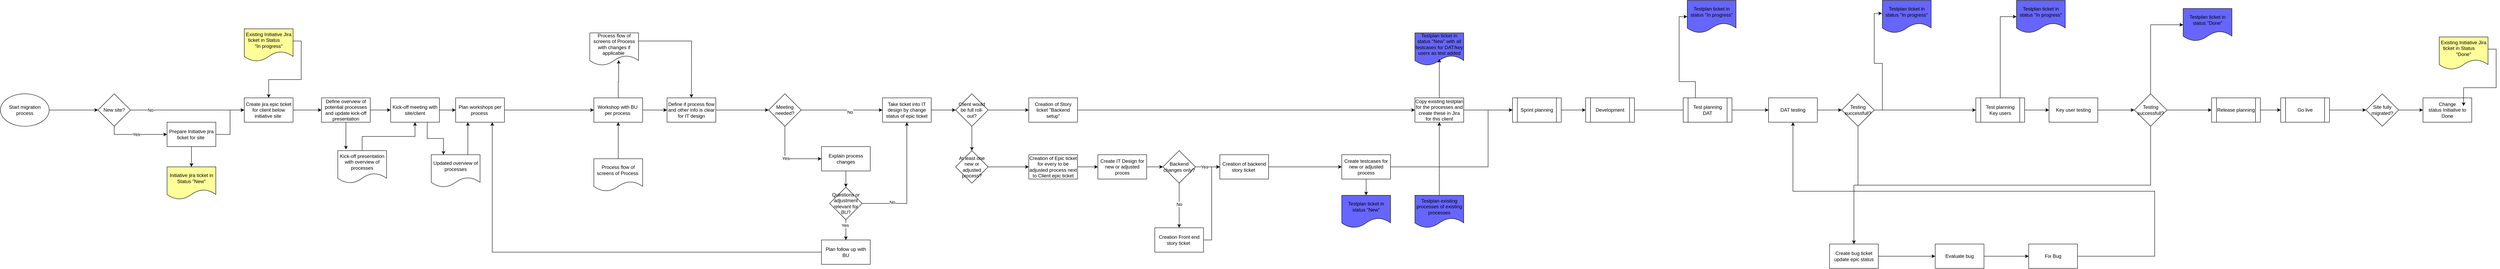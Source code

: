 <mxfile version="26.0.11">
  <diagram name="Pagina-1" id="MSs8Dhvhf93qKQDW9ePJ">
    <mxGraphModel dx="6885" dy="1845" grid="1" gridSize="10" guides="1" tooltips="1" connect="1" arrows="1" fold="1" page="1" pageScale="1" pageWidth="3300" pageHeight="4681" math="0" shadow="0">
      <root>
        <mxCell id="0" />
        <mxCell id="1" parent="0" />
        <mxCell id="JK_t3SRdudCWYbcd_Vwk-64" style="edgeStyle=orthogonalEdgeStyle;rounded=0;orthogonalLoop=1;jettySize=auto;html=1;exitX=0.75;exitY=1;exitDx=0;exitDy=0;entryX=0.25;entryY=0;entryDx=0;entryDy=0;" edge="1" parent="1" source="JK_t3SRdudCWYbcd_Vwk-1" target="JK_t3SRdudCWYbcd_Vwk-63">
          <mxGeometry relative="1" as="geometry" />
        </mxCell>
        <mxCell id="JK_t3SRdudCWYbcd_Vwk-66" style="edgeStyle=orthogonalEdgeStyle;rounded=0;orthogonalLoop=1;jettySize=auto;html=1;exitX=1;exitY=0.5;exitDx=0;exitDy=0;entryX=0;entryY=0.5;entryDx=0;entryDy=0;" edge="1" parent="1" source="JK_t3SRdudCWYbcd_Vwk-1" target="JK_t3SRdudCWYbcd_Vwk-62">
          <mxGeometry relative="1" as="geometry" />
        </mxCell>
        <mxCell id="JK_t3SRdudCWYbcd_Vwk-1" value="Kick-off meeting with site/client" style="rounded=0;whiteSpace=wrap;html=1;" vertex="1" parent="1">
          <mxGeometry x="440" y="290" width="120" height="60" as="geometry" />
        </mxCell>
        <mxCell id="JK_t3SRdudCWYbcd_Vwk-15" style="edgeStyle=orthogonalEdgeStyle;rounded=0;orthogonalLoop=1;jettySize=auto;html=1;exitX=0.5;exitY=0;exitDx=0;exitDy=0;" edge="1" parent="1" source="JK_t3SRdudCWYbcd_Vwk-2" target="JK_t3SRdudCWYbcd_Vwk-1">
          <mxGeometry relative="1" as="geometry" />
        </mxCell>
        <mxCell id="JK_t3SRdudCWYbcd_Vwk-2" value="Kick-off presentation with overview of processes" style="shape=document;whiteSpace=wrap;html=1;boundedLbl=1;" vertex="1" parent="1">
          <mxGeometry x="310" y="420" width="120" height="80" as="geometry" />
        </mxCell>
        <mxCell id="JK_t3SRdudCWYbcd_Vwk-78" style="edgeStyle=orthogonalEdgeStyle;rounded=0;orthogonalLoop=1;jettySize=auto;html=1;exitX=1;exitY=0.5;exitDx=0;exitDy=0;entryX=0;entryY=0.5;entryDx=0;entryDy=0;" edge="1" parent="1" source="JK_t3SRdudCWYbcd_Vwk-8">
          <mxGeometry relative="1" as="geometry">
            <mxPoint x="1120" y="320" as="targetPoint" />
          </mxGeometry>
        </mxCell>
        <mxCell id="JK_t3SRdudCWYbcd_Vwk-8" value="Workshop with BU&amp;nbsp; per process&amp;nbsp;" style="rounded=0;whiteSpace=wrap;html=1;" vertex="1" parent="1">
          <mxGeometry x="940" y="290" width="120" height="60" as="geometry" />
        </mxCell>
        <mxCell id="JK_t3SRdudCWYbcd_Vwk-16" style="edgeStyle=orthogonalEdgeStyle;rounded=0;orthogonalLoop=1;jettySize=auto;html=1;exitX=0.5;exitY=0;exitDx=0;exitDy=0;entryX=0.5;entryY=1;entryDx=0;entryDy=0;" edge="1" parent="1" source="JK_t3SRdudCWYbcd_Vwk-13" target="JK_t3SRdudCWYbcd_Vwk-8">
          <mxGeometry relative="1" as="geometry">
            <mxPoint x="1040" y="450" as="targetPoint" />
          </mxGeometry>
        </mxCell>
        <mxCell id="JK_t3SRdudCWYbcd_Vwk-13" value="Process flow of screens of Process&amp;nbsp;" style="shape=document;whiteSpace=wrap;html=1;boundedLbl=1;" vertex="1" parent="1">
          <mxGeometry x="940" y="440" width="120" height="80" as="geometry" />
        </mxCell>
        <mxCell id="JK_t3SRdudCWYbcd_Vwk-269" value="" style="edgeStyle=orthogonalEdgeStyle;rounded=0;orthogonalLoop=1;jettySize=auto;html=1;" edge="1" parent="1" source="JK_t3SRdudCWYbcd_Vwk-18">
          <mxGeometry relative="1" as="geometry">
            <mxPoint x="-50" y="380" as="targetPoint" />
          </mxGeometry>
        </mxCell>
        <mxCell id="JK_t3SRdudCWYbcd_Vwk-271" value="" style="edgeStyle=orthogonalEdgeStyle;rounded=0;orthogonalLoop=1;jettySize=auto;html=1;" edge="1" parent="1" source="JK_t3SRdudCWYbcd_Vwk-18">
          <mxGeometry relative="1" as="geometry">
            <mxPoint x="-50" y="380" as="targetPoint" />
          </mxGeometry>
        </mxCell>
        <mxCell id="JK_t3SRdudCWYbcd_Vwk-21" style="edgeStyle=orthogonalEdgeStyle;rounded=0;orthogonalLoop=1;jettySize=auto;html=1;exitX=0.5;exitY=1;exitDx=0;exitDy=0;entryX=0.5;entryY=0;entryDx=0;entryDy=0;" edge="1" parent="1" source="JK_t3SRdudCWYbcd_Vwk-20" target="JK_t3SRdudCWYbcd_Vwk-18">
          <mxGeometry relative="1" as="geometry" />
        </mxCell>
        <mxCell id="JK_t3SRdudCWYbcd_Vwk-59" style="edgeStyle=orthogonalEdgeStyle;rounded=0;orthogonalLoop=1;jettySize=auto;html=1;exitX=1;exitY=0.5;exitDx=0;exitDy=0;entryX=0;entryY=0.5;entryDx=0;entryDy=0;" edge="1" parent="1" source="JK_t3SRdudCWYbcd_Vwk-20" target="JK_t3SRdudCWYbcd_Vwk-50">
          <mxGeometry relative="1" as="geometry" />
        </mxCell>
        <mxCell id="JK_t3SRdudCWYbcd_Vwk-20" value="Prepare Initiative jira ticket for site&amp;nbsp;" style="rounded=0;whiteSpace=wrap;html=1;" vertex="1" parent="1">
          <mxGeometry x="-110" y="350" width="120" height="60" as="geometry" />
        </mxCell>
        <mxCell id="JK_t3SRdudCWYbcd_Vwk-28" value="" style="edgeStyle=orthogonalEdgeStyle;rounded=0;orthogonalLoop=1;jettySize=auto;html=1;exitX=0.5;exitY=1;exitDx=0;exitDy=0;" edge="1" parent="1" source="JK_t3SRdudCWYbcd_Vwk-22" target="JK_t3SRdudCWYbcd_Vwk-20">
          <mxGeometry relative="1" as="geometry" />
        </mxCell>
        <mxCell id="JK_t3SRdudCWYbcd_Vwk-30" value="Yes" style="edgeLabel;html=1;align=center;verticalAlign=middle;resizable=0;points=[];" vertex="1" connectable="0" parent="JK_t3SRdudCWYbcd_Vwk-28">
          <mxGeometry x="-0.022" relative="1" as="geometry">
            <mxPoint as="offset" />
          </mxGeometry>
        </mxCell>
        <mxCell id="JK_t3SRdudCWYbcd_Vwk-22" value="New site?" style="rhombus;whiteSpace=wrap;html=1;" vertex="1" parent="1">
          <mxGeometry x="-280" y="280" width="80" height="80" as="geometry" />
        </mxCell>
        <mxCell id="JK_t3SRdudCWYbcd_Vwk-43" style="edgeStyle=orthogonalEdgeStyle;rounded=0;orthogonalLoop=1;jettySize=auto;html=1;exitX=1;exitY=0.5;exitDx=0;exitDy=0;entryX=0;entryY=0.5;entryDx=0;entryDy=0;" edge="1" parent="1" source="JK_t3SRdudCWYbcd_Vwk-27" target="JK_t3SRdudCWYbcd_Vwk-22">
          <mxGeometry relative="1" as="geometry" />
        </mxCell>
        <mxCell id="JK_t3SRdudCWYbcd_Vwk-27" value="Start migration process" style="ellipse;whiteSpace=wrap;html=1;" vertex="1" parent="1">
          <mxGeometry x="-520" y="280" width="120" height="80" as="geometry" />
        </mxCell>
        <mxCell id="JK_t3SRdudCWYbcd_Vwk-77" style="edgeStyle=orthogonalEdgeStyle;rounded=0;orthogonalLoop=1;jettySize=auto;html=1;exitX=1;exitY=0.25;exitDx=0;exitDy=0;entryX=0.5;entryY=0;entryDx=0;entryDy=0;" edge="1" parent="1" source="JK_t3SRdudCWYbcd_Vwk-47">
          <mxGeometry relative="1" as="geometry">
            <mxPoint x="1180" y="290" as="targetPoint" />
          </mxGeometry>
        </mxCell>
        <mxCell id="JK_t3SRdudCWYbcd_Vwk-47" value="Process flow of screens of Process with changes if applicable&amp;nbsp;" style="shape=document;whiteSpace=wrap;html=1;boundedLbl=1;" vertex="1" parent="1">
          <mxGeometry x="930" y="130" width="120" height="80" as="geometry" />
        </mxCell>
        <mxCell id="JK_t3SRdudCWYbcd_Vwk-49" style="edgeStyle=orthogonalEdgeStyle;rounded=0;orthogonalLoop=1;jettySize=auto;html=1;exitX=0.5;exitY=0;exitDx=0;exitDy=0;entryX=0.592;entryY=0.838;entryDx=0;entryDy=0;entryPerimeter=0;" edge="1" parent="1" source="JK_t3SRdudCWYbcd_Vwk-8" target="JK_t3SRdudCWYbcd_Vwk-47">
          <mxGeometry relative="1" as="geometry" />
        </mxCell>
        <mxCell id="JK_t3SRdudCWYbcd_Vwk-60" style="edgeStyle=orthogonalEdgeStyle;rounded=0;orthogonalLoop=1;jettySize=auto;html=1;exitX=1;exitY=0.5;exitDx=0;exitDy=0;entryX=0;entryY=0.5;entryDx=0;entryDy=0;" edge="1" parent="1" source="JK_t3SRdudCWYbcd_Vwk-50" target="JK_t3SRdudCWYbcd_Vwk-38">
          <mxGeometry relative="1" as="geometry" />
        </mxCell>
        <mxCell id="JK_t3SRdudCWYbcd_Vwk-50" value="Create jira epic ticket for client below initiative site&amp;nbsp;" style="rounded=0;whiteSpace=wrap;html=1;" vertex="1" parent="1">
          <mxGeometry x="80" y="290" width="120" height="60" as="geometry" />
        </mxCell>
        <mxCell id="JK_t3SRdudCWYbcd_Vwk-53" value="" style="edgeStyle=orthogonalEdgeStyle;rounded=0;orthogonalLoop=1;jettySize=auto;html=1;exitX=1;exitY=0.5;exitDx=0;exitDy=0;" edge="1" parent="1" source="JK_t3SRdudCWYbcd_Vwk-22">
          <mxGeometry relative="1" as="geometry">
            <mxPoint x="-240" y="280" as="sourcePoint" />
            <mxPoint x="80" y="320" as="targetPoint" />
            <Array as="points" />
          </mxGeometry>
        </mxCell>
        <mxCell id="JK_t3SRdudCWYbcd_Vwk-54" value="No" style="edgeLabel;html=1;align=center;verticalAlign=middle;resizable=0;points=[];" vertex="1" connectable="0" parent="JK_t3SRdudCWYbcd_Vwk-53">
          <mxGeometry x="-0.649" relative="1" as="geometry">
            <mxPoint as="offset" />
          </mxGeometry>
        </mxCell>
        <mxCell id="JK_t3SRdudCWYbcd_Vwk-55" style="edgeStyle=orthogonalEdgeStyle;rounded=0;orthogonalLoop=1;jettySize=auto;html=1;exitX=0.5;exitY=1;exitDx=0;exitDy=0;" edge="1" parent="1" source="JK_t3SRdudCWYbcd_Vwk-38">
          <mxGeometry relative="1" as="geometry">
            <mxPoint x="330" y="417" as="targetPoint" />
          </mxGeometry>
        </mxCell>
        <mxCell id="JK_t3SRdudCWYbcd_Vwk-61" style="edgeStyle=orthogonalEdgeStyle;rounded=0;orthogonalLoop=1;jettySize=auto;html=1;exitX=1;exitY=0.5;exitDx=0;exitDy=0;entryX=0;entryY=0.5;entryDx=0;entryDy=0;" edge="1" parent="1" source="JK_t3SRdudCWYbcd_Vwk-38" target="JK_t3SRdudCWYbcd_Vwk-1">
          <mxGeometry relative="1" as="geometry" />
        </mxCell>
        <mxCell id="JK_t3SRdudCWYbcd_Vwk-38" value="Define overview of potential processes and update kick-off presentation" style="rounded=0;whiteSpace=wrap;html=1;" vertex="1" parent="1">
          <mxGeometry x="270" y="290" width="120" height="60" as="geometry" />
        </mxCell>
        <mxCell id="JK_t3SRdudCWYbcd_Vwk-67" style="edgeStyle=orthogonalEdgeStyle;rounded=0;orthogonalLoop=1;jettySize=auto;html=1;exitX=1;exitY=0.5;exitDx=0;exitDy=0;entryX=0;entryY=0.5;entryDx=0;entryDy=0;" edge="1" parent="1" source="JK_t3SRdudCWYbcd_Vwk-62" target="JK_t3SRdudCWYbcd_Vwk-8">
          <mxGeometry relative="1" as="geometry" />
        </mxCell>
        <mxCell id="JK_t3SRdudCWYbcd_Vwk-62" value="Plan workshops per process&amp;nbsp;" style="rounded=0;whiteSpace=wrap;html=1;" vertex="1" parent="1">
          <mxGeometry x="600" y="290" width="120" height="60" as="geometry" />
        </mxCell>
        <mxCell id="JK_t3SRdudCWYbcd_Vwk-65" style="edgeStyle=orthogonalEdgeStyle;rounded=0;orthogonalLoop=1;jettySize=auto;html=1;exitX=0.75;exitY=0;exitDx=0;exitDy=0;entryX=0.25;entryY=1;entryDx=0;entryDy=0;" edge="1" parent="1" source="JK_t3SRdudCWYbcd_Vwk-63" target="JK_t3SRdudCWYbcd_Vwk-62">
          <mxGeometry relative="1" as="geometry" />
        </mxCell>
        <mxCell id="JK_t3SRdudCWYbcd_Vwk-63" value="Updated overview of processes" style="shape=document;whiteSpace=wrap;html=1;boundedLbl=1;" vertex="1" parent="1">
          <mxGeometry x="540" y="430" width="120" height="80" as="geometry" />
        </mxCell>
        <mxCell id="JK_t3SRdudCWYbcd_Vwk-87" style="edgeStyle=orthogonalEdgeStyle;rounded=0;orthogonalLoop=1;jettySize=auto;html=1;exitX=1;exitY=0.5;exitDx=0;exitDy=0;entryX=0;entryY=0.5;entryDx=0;entryDy=0;" edge="1" parent="1" source="JK_t3SRdudCWYbcd_Vwk-83" target="JK_t3SRdudCWYbcd_Vwk-86">
          <mxGeometry relative="1" as="geometry" />
        </mxCell>
        <mxCell id="JK_t3SRdudCWYbcd_Vwk-83" value="Define if process flow and other info is clear for IT design" style="rounded=0;whiteSpace=wrap;html=1;" vertex="1" parent="1">
          <mxGeometry x="1120" y="290" width="120" height="60" as="geometry" />
        </mxCell>
        <mxCell id="JK_t3SRdudCWYbcd_Vwk-89" style="edgeStyle=orthogonalEdgeStyle;rounded=0;orthogonalLoop=1;jettySize=auto;html=1;entryX=0;entryY=0.5;entryDx=0;entryDy=0;exitX=0.5;exitY=1;exitDx=0;exitDy=0;" edge="1" parent="1" source="JK_t3SRdudCWYbcd_Vwk-86" target="JK_t3SRdudCWYbcd_Vwk-88">
          <mxGeometry relative="1" as="geometry">
            <mxPoint x="1320" y="420" as="sourcePoint" />
          </mxGeometry>
        </mxCell>
        <mxCell id="JK_t3SRdudCWYbcd_Vwk-90" value="Yes" style="edgeLabel;html=1;align=center;verticalAlign=middle;resizable=0;points=[];" vertex="1" connectable="0" parent="JK_t3SRdudCWYbcd_Vwk-89">
          <mxGeometry x="-0.04" y="1" relative="1" as="geometry">
            <mxPoint as="offset" />
          </mxGeometry>
        </mxCell>
        <mxCell id="JK_t3SRdudCWYbcd_Vwk-92" style="edgeStyle=orthogonalEdgeStyle;rounded=0;orthogonalLoop=1;jettySize=auto;html=1;exitX=1;exitY=0.5;exitDx=0;exitDy=0;entryX=0;entryY=0.5;entryDx=0;entryDy=0;" edge="1" parent="1" source="JK_t3SRdudCWYbcd_Vwk-86" target="JK_t3SRdudCWYbcd_Vwk-91">
          <mxGeometry relative="1" as="geometry" />
        </mxCell>
        <mxCell id="JK_t3SRdudCWYbcd_Vwk-93" value="No" style="edgeLabel;html=1;align=center;verticalAlign=middle;resizable=0;points=[];" vertex="1" connectable="0" parent="JK_t3SRdudCWYbcd_Vwk-92">
          <mxGeometry x="0.2" y="-5" relative="1" as="geometry">
            <mxPoint as="offset" />
          </mxGeometry>
        </mxCell>
        <mxCell id="JK_t3SRdudCWYbcd_Vwk-86" value="Meeting needed?" style="rhombus;whiteSpace=wrap;html=1;" vertex="1" parent="1">
          <mxGeometry x="1370" y="280" width="80" height="80" as="geometry" />
        </mxCell>
        <mxCell id="JK_t3SRdudCWYbcd_Vwk-94" style="edgeStyle=orthogonalEdgeStyle;rounded=0;orthogonalLoop=1;jettySize=auto;html=1;exitX=1;exitY=0.5;exitDx=0;exitDy=0;entryX=0.5;entryY=1;entryDx=0;entryDy=0;" edge="1" parent="1" source="JK_t3SRdudCWYbcd_Vwk-114" target="JK_t3SRdudCWYbcd_Vwk-91">
          <mxGeometry relative="1" as="geometry" />
        </mxCell>
        <mxCell id="JK_t3SRdudCWYbcd_Vwk-116" value="No" style="edgeLabel;html=1;align=center;verticalAlign=middle;resizable=0;points=[];" vertex="1" connectable="0" parent="JK_t3SRdudCWYbcd_Vwk-94">
          <mxGeometry x="-0.523" y="3" relative="1" as="geometry">
            <mxPoint as="offset" />
          </mxGeometry>
        </mxCell>
        <mxCell id="JK_t3SRdudCWYbcd_Vwk-115" style="edgeStyle=orthogonalEdgeStyle;rounded=0;orthogonalLoop=1;jettySize=auto;html=1;exitX=0.5;exitY=1;exitDx=0;exitDy=0;entryX=0.5;entryY=0;entryDx=0;entryDy=0;" edge="1" parent="1" source="JK_t3SRdudCWYbcd_Vwk-88" target="JK_t3SRdudCWYbcd_Vwk-114">
          <mxGeometry relative="1" as="geometry" />
        </mxCell>
        <mxCell id="JK_t3SRdudCWYbcd_Vwk-88" value="Explain process changes" style="rounded=0;whiteSpace=wrap;html=1;" vertex="1" parent="1">
          <mxGeometry x="1500" y="410" width="120" height="60" as="geometry" />
        </mxCell>
        <mxCell id="JK_t3SRdudCWYbcd_Vwk-99" style="edgeStyle=orthogonalEdgeStyle;rounded=0;orthogonalLoop=1;jettySize=auto;html=1;exitX=1;exitY=0.5;exitDx=0;exitDy=0;entryX=0;entryY=0.5;entryDx=0;entryDy=0;" edge="1" parent="1" source="JK_t3SRdudCWYbcd_Vwk-91" target="JK_t3SRdudCWYbcd_Vwk-98">
          <mxGeometry relative="1" as="geometry" />
        </mxCell>
        <mxCell id="JK_t3SRdudCWYbcd_Vwk-91" value="Take ticket into IT design by change status of epic ticket" style="rounded=0;whiteSpace=wrap;html=1;" vertex="1" parent="1">
          <mxGeometry x="1650" y="290" width="120" height="60" as="geometry" />
        </mxCell>
        <mxCell id="JK_t3SRdudCWYbcd_Vwk-101" style="edgeStyle=orthogonalEdgeStyle;rounded=0;orthogonalLoop=1;jettySize=auto;html=1;exitX=1;exitY=0.5;exitDx=0;exitDy=0;entryX=0;entryY=0.5;entryDx=0;entryDy=0;" edge="1" parent="1" source="JK_t3SRdudCWYbcd_Vwk-98" target="JK_t3SRdudCWYbcd_Vwk-100">
          <mxGeometry relative="1" as="geometry" />
        </mxCell>
        <mxCell id="JK_t3SRdudCWYbcd_Vwk-107" style="edgeStyle=orthogonalEdgeStyle;rounded=0;orthogonalLoop=1;jettySize=auto;html=1;exitX=0.5;exitY=1;exitDx=0;exitDy=0;entryX=0.5;entryY=0;entryDx=0;entryDy=0;" edge="1" parent="1" source="JK_t3SRdudCWYbcd_Vwk-98" target="JK_t3SRdudCWYbcd_Vwk-106">
          <mxGeometry relative="1" as="geometry" />
        </mxCell>
        <mxCell id="JK_t3SRdudCWYbcd_Vwk-98" value="Client would be full roll-out?" style="rhombus;whiteSpace=wrap;html=1;" vertex="1" parent="1">
          <mxGeometry x="1830" y="280" width="80" height="80" as="geometry" />
        </mxCell>
        <mxCell id="JK_t3SRdudCWYbcd_Vwk-124" style="edgeStyle=orthogonalEdgeStyle;rounded=0;orthogonalLoop=1;jettySize=auto;html=1;exitX=1;exitY=0.5;exitDx=0;exitDy=0;entryX=0;entryY=0.5;entryDx=0;entryDy=0;" edge="1" parent="1" source="JK_t3SRdudCWYbcd_Vwk-100" target="JK_t3SRdudCWYbcd_Vwk-123">
          <mxGeometry relative="1" as="geometry" />
        </mxCell>
        <mxCell id="JK_t3SRdudCWYbcd_Vwk-100" value="Creation of Story ticket &quot;Backend setup&quot;" style="rounded=0;whiteSpace=wrap;html=1;" vertex="1" parent="1">
          <mxGeometry x="2010" y="290" width="120" height="60" as="geometry" />
        </mxCell>
        <mxCell id="JK_t3SRdudCWYbcd_Vwk-111" style="edgeStyle=orthogonalEdgeStyle;rounded=0;orthogonalLoop=1;jettySize=auto;html=1;exitX=1;exitY=0.5;exitDx=0;exitDy=0;entryX=0;entryY=0.5;entryDx=0;entryDy=0;" edge="1" parent="1" source="JK_t3SRdudCWYbcd_Vwk-106" target="JK_t3SRdudCWYbcd_Vwk-108">
          <mxGeometry relative="1" as="geometry" />
        </mxCell>
        <mxCell id="JK_t3SRdudCWYbcd_Vwk-106" value="At least one new or adjusted process?" style="rhombus;whiteSpace=wrap;html=1;" vertex="1" parent="1">
          <mxGeometry x="1830" y="420" width="80" height="80" as="geometry" />
        </mxCell>
        <mxCell id="JK_t3SRdudCWYbcd_Vwk-137" style="edgeStyle=orthogonalEdgeStyle;rounded=0;orthogonalLoop=1;jettySize=auto;html=1;exitX=1;exitY=0.5;exitDx=0;exitDy=0;entryX=0;entryY=0.5;entryDx=0;entryDy=0;" edge="1" parent="1" source="JK_t3SRdudCWYbcd_Vwk-108" target="JK_t3SRdudCWYbcd_Vwk-136">
          <mxGeometry relative="1" as="geometry" />
        </mxCell>
        <mxCell id="JK_t3SRdudCWYbcd_Vwk-108" value="Creation of Epic ticket for every to be adjusted process next to Client epic ticket" style="rounded=0;whiteSpace=wrap;html=1;" vertex="1" parent="1">
          <mxGeometry x="2010" y="430" width="120" height="60" as="geometry" />
        </mxCell>
        <mxCell id="JK_t3SRdudCWYbcd_Vwk-120" style="edgeStyle=orthogonalEdgeStyle;rounded=0;orthogonalLoop=1;jettySize=auto;html=1;exitX=0.5;exitY=1;exitDx=0;exitDy=0;entryX=0.5;entryY=0;entryDx=0;entryDy=0;" edge="1" parent="1" source="JK_t3SRdudCWYbcd_Vwk-114" target="JK_t3SRdudCWYbcd_Vwk-119">
          <mxGeometry relative="1" as="geometry" />
        </mxCell>
        <mxCell id="JK_t3SRdudCWYbcd_Vwk-121" value="Yes" style="edgeLabel;html=1;align=center;verticalAlign=middle;resizable=0;points=[];" vertex="1" connectable="0" parent="JK_t3SRdudCWYbcd_Vwk-120">
          <mxGeometry x="-0.44" y="-2" relative="1" as="geometry">
            <mxPoint as="offset" />
          </mxGeometry>
        </mxCell>
        <mxCell id="JK_t3SRdudCWYbcd_Vwk-114" value="Questions or adjustment relevant for BU?" style="rhombus;whiteSpace=wrap;html=1;" vertex="1" parent="1">
          <mxGeometry x="1520" y="510" width="80" height="80" as="geometry" />
        </mxCell>
        <mxCell id="JK_t3SRdudCWYbcd_Vwk-122" style="edgeStyle=orthogonalEdgeStyle;rounded=0;orthogonalLoop=1;jettySize=auto;html=1;exitX=0;exitY=0.5;exitDx=0;exitDy=0;entryX=0.75;entryY=1;entryDx=0;entryDy=0;" edge="1" parent="1" source="JK_t3SRdudCWYbcd_Vwk-119" target="JK_t3SRdudCWYbcd_Vwk-62">
          <mxGeometry relative="1" as="geometry">
            <mxPoint x="760" y="320" as="targetPoint" />
          </mxGeometry>
        </mxCell>
        <mxCell id="JK_t3SRdudCWYbcd_Vwk-119" value="Plan follow up with BU" style="rounded=0;whiteSpace=wrap;html=1;" vertex="1" parent="1">
          <mxGeometry x="1500" y="640" width="120" height="60" as="geometry" />
        </mxCell>
        <mxCell id="JK_t3SRdudCWYbcd_Vwk-131" style="edgeStyle=orthogonalEdgeStyle;rounded=0;orthogonalLoop=1;jettySize=auto;html=1;exitX=1;exitY=0.5;exitDx=0;exitDy=0;entryX=0;entryY=0.5;entryDx=0;entryDy=0;" edge="1" parent="1" source="JK_t3SRdudCWYbcd_Vwk-123" target="JK_t3SRdudCWYbcd_Vwk-130">
          <mxGeometry relative="1" as="geometry" />
        </mxCell>
        <mxCell id="JK_t3SRdudCWYbcd_Vwk-123" value="Copy existing testplan for the processes and create these in Jira for this client" style="rounded=0;whiteSpace=wrap;html=1;" vertex="1" parent="1">
          <mxGeometry x="2960" y="290" width="120" height="60" as="geometry" />
        </mxCell>
        <mxCell id="JK_t3SRdudCWYbcd_Vwk-167" style="edgeStyle=orthogonalEdgeStyle;rounded=0;orthogonalLoop=1;jettySize=auto;html=1;exitX=1;exitY=0.5;exitDx=0;exitDy=0;entryX=0;entryY=0.5;entryDx=0;entryDy=0;" edge="1" parent="1" source="JK_t3SRdudCWYbcd_Vwk-130" target="JK_t3SRdudCWYbcd_Vwk-151">
          <mxGeometry relative="1" as="geometry" />
        </mxCell>
        <mxCell id="JK_t3SRdudCWYbcd_Vwk-130" value="Sprint planning" style="shape=process;whiteSpace=wrap;html=1;backgroundOutline=1;" vertex="1" parent="1">
          <mxGeometry x="3200" y="290" width="120" height="60" as="geometry" />
        </mxCell>
        <mxCell id="JK_t3SRdudCWYbcd_Vwk-169" style="edgeStyle=orthogonalEdgeStyle;rounded=0;orthogonalLoop=1;jettySize=auto;html=1;exitX=1;exitY=0.5;exitDx=0;exitDy=0;entryX=0;entryY=0.5;entryDx=0;entryDy=0;" edge="1" parent="1" source="JK_t3SRdudCWYbcd_Vwk-136" target="JK_t3SRdudCWYbcd_Vwk-168">
          <mxGeometry relative="1" as="geometry" />
        </mxCell>
        <mxCell id="JK_t3SRdudCWYbcd_Vwk-136" value="Create IT Design for new or adjusted proces" style="rounded=0;whiteSpace=wrap;html=1;" vertex="1" parent="1">
          <mxGeometry x="2180" y="430" width="120" height="60" as="geometry" />
        </mxCell>
        <mxCell id="JK_t3SRdudCWYbcd_Vwk-184" style="edgeStyle=orthogonalEdgeStyle;rounded=0;orthogonalLoop=1;jettySize=auto;html=1;exitX=1;exitY=0.5;exitDx=0;exitDy=0;entryX=0;entryY=0.5;entryDx=0;entryDy=0;" edge="1" parent="1" source="JK_t3SRdudCWYbcd_Vwk-142" target="JK_t3SRdudCWYbcd_Vwk-130">
          <mxGeometry relative="1" as="geometry">
            <Array as="points">
              <mxPoint x="3140" y="460" />
              <mxPoint x="3140" y="320" />
            </Array>
          </mxGeometry>
        </mxCell>
        <mxCell id="JK_t3SRdudCWYbcd_Vwk-142" value="Create testcases for new or adjusted process" style="rounded=0;whiteSpace=wrap;html=1;" vertex="1" parent="1">
          <mxGeometry x="2780" y="430" width="120" height="60" as="geometry" />
        </mxCell>
        <mxCell id="JK_t3SRdudCWYbcd_Vwk-158" style="edgeStyle=orthogonalEdgeStyle;rounded=0;orthogonalLoop=1;jettySize=auto;html=1;exitX=1;exitY=0.5;exitDx=0;exitDy=0;entryX=0;entryY=0.5;entryDx=0;entryDy=0;" edge="1" parent="1" source="JK_t3SRdudCWYbcd_Vwk-151" target="JK_t3SRdudCWYbcd_Vwk-157">
          <mxGeometry relative="1" as="geometry" />
        </mxCell>
        <mxCell id="JK_t3SRdudCWYbcd_Vwk-151" value="Development" style="shape=process;whiteSpace=wrap;html=1;backgroundOutline=1;" vertex="1" parent="1">
          <mxGeometry x="3380" y="290" width="120" height="60" as="geometry" />
        </mxCell>
        <mxCell id="JK_t3SRdudCWYbcd_Vwk-200" style="edgeStyle=orthogonalEdgeStyle;rounded=0;orthogonalLoop=1;jettySize=auto;html=1;exitX=1;exitY=0.5;exitDx=0;exitDy=0;entryX=0;entryY=0.5;entryDx=0;entryDy=0;" edge="1" parent="1" source="JK_t3SRdudCWYbcd_Vwk-157" target="JK_t3SRdudCWYbcd_Vwk-199">
          <mxGeometry relative="1" as="geometry" />
        </mxCell>
        <mxCell id="JK_t3SRdudCWYbcd_Vwk-157" value="DAT testing" style="rounded=0;whiteSpace=wrap;html=1;" vertex="1" parent="1">
          <mxGeometry x="3830" y="290" width="120" height="60" as="geometry" />
        </mxCell>
        <mxCell id="JK_t3SRdudCWYbcd_Vwk-165" style="edgeStyle=orthogonalEdgeStyle;rounded=0;orthogonalLoop=1;jettySize=auto;html=1;exitX=1;exitY=0.5;exitDx=0;exitDy=0;" edge="1" parent="1" source="JK_t3SRdudCWYbcd_Vwk-163" target="JK_t3SRdudCWYbcd_Vwk-142">
          <mxGeometry relative="1" as="geometry" />
        </mxCell>
        <mxCell id="JK_t3SRdudCWYbcd_Vwk-163" value="Creation of backend story ticket&amp;nbsp;" style="rounded=0;whiteSpace=wrap;html=1;" vertex="1" parent="1">
          <mxGeometry x="2480" y="430" width="120" height="60" as="geometry" />
        </mxCell>
        <mxCell id="JK_t3SRdudCWYbcd_Vwk-170" style="edgeStyle=orthogonalEdgeStyle;rounded=0;orthogonalLoop=1;jettySize=auto;html=1;exitX=1;exitY=0.5;exitDx=0;exitDy=0;" edge="1" parent="1" source="JK_t3SRdudCWYbcd_Vwk-168" target="JK_t3SRdudCWYbcd_Vwk-163">
          <mxGeometry relative="1" as="geometry" />
        </mxCell>
        <mxCell id="JK_t3SRdudCWYbcd_Vwk-172" value="Yes" style="edgeLabel;html=1;align=center;verticalAlign=middle;resizable=0;points=[];" vertex="1" connectable="0" parent="JK_t3SRdudCWYbcd_Vwk-170">
          <mxGeometry x="-0.267" relative="1" as="geometry">
            <mxPoint as="offset" />
          </mxGeometry>
        </mxCell>
        <mxCell id="JK_t3SRdudCWYbcd_Vwk-180" style="edgeStyle=orthogonalEdgeStyle;rounded=0;orthogonalLoop=1;jettySize=auto;html=1;exitX=0.5;exitY=1;exitDx=0;exitDy=0;entryX=0.5;entryY=0;entryDx=0;entryDy=0;" edge="1" parent="1" source="JK_t3SRdudCWYbcd_Vwk-168" target="JK_t3SRdudCWYbcd_Vwk-174">
          <mxGeometry relative="1" as="geometry" />
        </mxCell>
        <mxCell id="JK_t3SRdudCWYbcd_Vwk-181" value="No" style="edgeLabel;html=1;align=center;verticalAlign=middle;resizable=0;points=[];" vertex="1" connectable="0" parent="JK_t3SRdudCWYbcd_Vwk-180">
          <mxGeometry x="-0.057" relative="1" as="geometry">
            <mxPoint as="offset" />
          </mxGeometry>
        </mxCell>
        <mxCell id="JK_t3SRdudCWYbcd_Vwk-168" value="Backend changes only?" style="rhombus;whiteSpace=wrap;html=1;" vertex="1" parent="1">
          <mxGeometry x="2340" y="420" width="80" height="80" as="geometry" />
        </mxCell>
        <mxCell id="JK_t3SRdudCWYbcd_Vwk-183" style="edgeStyle=orthogonalEdgeStyle;rounded=0;orthogonalLoop=1;jettySize=auto;html=1;exitX=1;exitY=0.5;exitDx=0;exitDy=0;entryX=0;entryY=0.5;entryDx=0;entryDy=0;" edge="1" parent="1" source="JK_t3SRdudCWYbcd_Vwk-174" target="JK_t3SRdudCWYbcd_Vwk-163">
          <mxGeometry relative="1" as="geometry" />
        </mxCell>
        <mxCell id="JK_t3SRdudCWYbcd_Vwk-174" value="Creation Front end story ticket&amp;nbsp;" style="rounded=0;whiteSpace=wrap;html=1;" vertex="1" parent="1">
          <mxGeometry x="2320" y="610" width="120" height="60" as="geometry" />
        </mxCell>
        <mxCell id="JK_t3SRdudCWYbcd_Vwk-191" value="Test planning DAT" style="shape=process;whiteSpace=wrap;html=1;backgroundOutline=1;" vertex="1" parent="1">
          <mxGeometry x="3620" y="290" width="120" height="60" as="geometry" />
        </mxCell>
        <mxCell id="JK_t3SRdudCWYbcd_Vwk-207" style="edgeStyle=orthogonalEdgeStyle;rounded=0;orthogonalLoop=1;jettySize=auto;html=1;exitX=0.5;exitY=1;exitDx=0;exitDy=0;entryX=0.5;entryY=0;entryDx=0;entryDy=0;" edge="1" parent="1" source="JK_t3SRdudCWYbcd_Vwk-199" target="JK_t3SRdudCWYbcd_Vwk-206">
          <mxGeometry relative="1" as="geometry" />
        </mxCell>
        <mxCell id="JK_t3SRdudCWYbcd_Vwk-232" style="edgeStyle=orthogonalEdgeStyle;rounded=0;orthogonalLoop=1;jettySize=auto;html=1;exitX=1;exitY=0.5;exitDx=0;exitDy=0;entryX=0;entryY=0.5;entryDx=0;entryDy=0;" edge="1" parent="1" source="JK_t3SRdudCWYbcd_Vwk-199" target="JK_t3SRdudCWYbcd_Vwk-202">
          <mxGeometry relative="1" as="geometry" />
        </mxCell>
        <mxCell id="JK_t3SRdudCWYbcd_Vwk-199" value="Testing successfull?" style="rhombus;whiteSpace=wrap;html=1;" vertex="1" parent="1">
          <mxGeometry x="4010" y="280" width="80" height="80" as="geometry" />
        </mxCell>
        <mxCell id="JK_t3SRdudCWYbcd_Vwk-241" style="edgeStyle=orthogonalEdgeStyle;rounded=0;orthogonalLoop=1;jettySize=auto;html=1;exitX=1;exitY=0.5;exitDx=0;exitDy=0;entryX=0;entryY=0.5;entryDx=0;entryDy=0;" edge="1" parent="1" source="JK_t3SRdudCWYbcd_Vwk-202" target="JK_t3SRdudCWYbcd_Vwk-228">
          <mxGeometry relative="1" as="geometry" />
        </mxCell>
        <mxCell id="JK_t3SRdudCWYbcd_Vwk-202" value="Test planning Key users" style="shape=process;whiteSpace=wrap;html=1;backgroundOutline=1;" vertex="1" parent="1">
          <mxGeometry x="4340" y="290" width="120" height="60" as="geometry" />
        </mxCell>
        <mxCell id="JK_t3SRdudCWYbcd_Vwk-215" style="edgeStyle=orthogonalEdgeStyle;rounded=0;orthogonalLoop=1;jettySize=auto;html=1;exitX=1;exitY=0.5;exitDx=0;exitDy=0;entryX=0;entryY=0.5;entryDx=0;entryDy=0;" edge="1" parent="1" source="JK_t3SRdudCWYbcd_Vwk-206" target="JK_t3SRdudCWYbcd_Vwk-214">
          <mxGeometry relative="1" as="geometry" />
        </mxCell>
        <mxCell id="JK_t3SRdudCWYbcd_Vwk-206" value="Create bug ticket update epic status" style="rounded=0;whiteSpace=wrap;html=1;" vertex="1" parent="1">
          <mxGeometry x="3980" y="650" width="120" height="60" as="geometry" />
        </mxCell>
        <mxCell id="JK_t3SRdudCWYbcd_Vwk-221" style="edgeStyle=orthogonalEdgeStyle;rounded=0;orthogonalLoop=1;jettySize=auto;html=1;exitX=1;exitY=0.5;exitDx=0;exitDy=0;entryX=0;entryY=0.5;entryDx=0;entryDy=0;" edge="1" parent="1" source="JK_t3SRdudCWYbcd_Vwk-214" target="JK_t3SRdudCWYbcd_Vwk-220">
          <mxGeometry relative="1" as="geometry" />
        </mxCell>
        <mxCell id="JK_t3SRdudCWYbcd_Vwk-214" value="Evaluate bug" style="rounded=0;whiteSpace=wrap;html=1;" vertex="1" parent="1">
          <mxGeometry x="4240" y="650" width="120" height="60" as="geometry" />
        </mxCell>
        <mxCell id="JK_t3SRdudCWYbcd_Vwk-226" style="edgeStyle=orthogonalEdgeStyle;rounded=0;orthogonalLoop=1;jettySize=auto;html=1;exitX=1;exitY=0.5;exitDx=0;exitDy=0;entryX=0.5;entryY=1;entryDx=0;entryDy=0;" edge="1" parent="1" source="JK_t3SRdudCWYbcd_Vwk-220" target="JK_t3SRdudCWYbcd_Vwk-157">
          <mxGeometry relative="1" as="geometry">
            <Array as="points">
              <mxPoint x="4780" y="680" />
              <mxPoint x="4780" y="520" />
              <mxPoint x="3890" y="520" />
            </Array>
          </mxGeometry>
        </mxCell>
        <mxCell id="JK_t3SRdudCWYbcd_Vwk-220" value="Fix Bug" style="rounded=0;whiteSpace=wrap;html=1;" vertex="1" parent="1">
          <mxGeometry x="4470" y="650" width="120" height="60" as="geometry" />
        </mxCell>
        <mxCell id="JK_t3SRdudCWYbcd_Vwk-243" style="edgeStyle=orthogonalEdgeStyle;rounded=0;orthogonalLoop=1;jettySize=auto;html=1;exitX=1;exitY=0.5;exitDx=0;exitDy=0;" edge="1" parent="1" source="JK_t3SRdudCWYbcd_Vwk-228" target="JK_t3SRdudCWYbcd_Vwk-242">
          <mxGeometry relative="1" as="geometry" />
        </mxCell>
        <mxCell id="JK_t3SRdudCWYbcd_Vwk-228" value="Key user testing" style="rounded=0;whiteSpace=wrap;html=1;" vertex="1" parent="1">
          <mxGeometry x="4520" y="290" width="120" height="60" as="geometry" />
        </mxCell>
        <mxCell id="JK_t3SRdudCWYbcd_Vwk-245" style="edgeStyle=orthogonalEdgeStyle;rounded=0;orthogonalLoop=1;jettySize=auto;html=1;exitX=1;exitY=0.5;exitDx=0;exitDy=0;entryX=0;entryY=0.5;entryDx=0;entryDy=0;" edge="1" parent="1" source="JK_t3SRdudCWYbcd_Vwk-242" target="JK_t3SRdudCWYbcd_Vwk-244">
          <mxGeometry relative="1" as="geometry" />
        </mxCell>
        <mxCell id="JK_t3SRdudCWYbcd_Vwk-248" style="edgeStyle=orthogonalEdgeStyle;rounded=0;orthogonalLoop=1;jettySize=auto;html=1;exitX=0.5;exitY=1;exitDx=0;exitDy=0;entryX=0.5;entryY=0;entryDx=0;entryDy=0;" edge="1" parent="1" source="JK_t3SRdudCWYbcd_Vwk-242" target="JK_t3SRdudCWYbcd_Vwk-206">
          <mxGeometry relative="1" as="geometry" />
        </mxCell>
        <mxCell id="JK_t3SRdudCWYbcd_Vwk-242" value="Testing successfull?" style="rhombus;whiteSpace=wrap;html=1;" vertex="1" parent="1">
          <mxGeometry x="4730" y="280" width="80" height="80" as="geometry" />
        </mxCell>
        <mxCell id="JK_t3SRdudCWYbcd_Vwk-264" style="edgeStyle=orthogonalEdgeStyle;rounded=0;orthogonalLoop=1;jettySize=auto;html=1;exitX=1;exitY=0.5;exitDx=0;exitDy=0;" edge="1" parent="1" source="JK_t3SRdudCWYbcd_Vwk-244" target="JK_t3SRdudCWYbcd_Vwk-249">
          <mxGeometry relative="1" as="geometry" />
        </mxCell>
        <mxCell id="JK_t3SRdudCWYbcd_Vwk-244" value="Release planning" style="shape=process;whiteSpace=wrap;html=1;backgroundOutline=1;" vertex="1" parent="1">
          <mxGeometry x="4920" y="290" width="120" height="60" as="geometry" />
        </mxCell>
        <mxCell id="JK_t3SRdudCWYbcd_Vwk-249" value="Go live" style="shape=process;whiteSpace=wrap;html=1;backgroundOutline=1;" vertex="1" parent="1">
          <mxGeometry x="5090" y="290" width="120" height="60" as="geometry" />
        </mxCell>
        <mxCell id="JK_t3SRdudCWYbcd_Vwk-301" value="&lt;div&gt;Change status&amp;nbsp;&lt;span style=&quot;background-color: transparent; color: light-dark(rgb(0, 0, 0), rgb(255, 255, 255));&quot;&gt;Initiative to Done&lt;/span&gt;&lt;/div&gt;" style="rounded=0;whiteSpace=wrap;html=1;" vertex="1" parent="1">
          <mxGeometry x="5440" y="290" width="120" height="60" as="geometry" />
        </mxCell>
        <mxCell id="JK_t3SRdudCWYbcd_Vwk-299" value="Site fully migrated?" style="rhombus;whiteSpace=wrap;html=1;" vertex="1" parent="1">
          <mxGeometry x="5300" y="280" width="80" height="80" as="geometry" />
        </mxCell>
        <mxCell id="JK_t3SRdudCWYbcd_Vwk-300" style="edgeStyle=orthogonalEdgeStyle;rounded=0;orthogonalLoop=1;jettySize=auto;html=1;exitX=1;exitY=0.5;exitDx=0;exitDy=0;entryX=0;entryY=0.5;entryDx=0;entryDy=0;" edge="1" parent="1" source="JK_t3SRdudCWYbcd_Vwk-249" target="JK_t3SRdudCWYbcd_Vwk-299">
          <mxGeometry relative="1" as="geometry" />
        </mxCell>
        <mxCell id="JK_t3SRdudCWYbcd_Vwk-302" style="edgeStyle=orthogonalEdgeStyle;rounded=0;orthogonalLoop=1;jettySize=auto;html=1;exitX=1;exitY=0.5;exitDx=0;exitDy=0;entryX=0;entryY=0.5;entryDx=0;entryDy=0;" edge="1" parent="1" source="JK_t3SRdudCWYbcd_Vwk-299" target="JK_t3SRdudCWYbcd_Vwk-301">
          <mxGeometry relative="1" as="geometry" />
        </mxCell>
        <mxCell id="JK_t3SRdudCWYbcd_Vwk-267" value="Initative" parent="0" />
        <mxCell id="JK_t3SRdudCWYbcd_Vwk-18" value="Initiative jira ticket in Status &quot;New&quot;" style="shape=document;whiteSpace=wrap;html=1;boundedLbl=1;fillColor=light-dark(#FFFF99,var(--ge-dark-color, #121212));" vertex="1" parent="JK_t3SRdudCWYbcd_Vwk-267">
          <mxGeometry x="-110" y="460" width="120" height="80" as="geometry" />
        </mxCell>
        <mxCell id="JK_t3SRdudCWYbcd_Vwk-272" value="" style="edgeStyle=orthogonalEdgeStyle;rounded=0;orthogonalLoop=1;jettySize=auto;html=1;" edge="1" parent="JK_t3SRdudCWYbcd_Vwk-267" source="JK_t3SRdudCWYbcd_Vwk-20" target="JK_t3SRdudCWYbcd_Vwk-18">
          <mxGeometry relative="1" as="geometry" />
        </mxCell>
        <mxCell id="JK_t3SRdudCWYbcd_Vwk-75" style="edgeStyle=orthogonalEdgeStyle;rounded=0;orthogonalLoop=1;jettySize=auto;html=1;exitX=1;exitY=0.75;exitDx=0;exitDy=0;entryX=0.5;entryY=0;entryDx=0;entryDy=0;" edge="1" parent="JK_t3SRdudCWYbcd_Vwk-267" source="JK_t3SRdudCWYbcd_Vwk-74" target="JK_t3SRdudCWYbcd_Vwk-50">
          <mxGeometry relative="1" as="geometry">
            <Array as="points">
              <mxPoint x="200" y="150" />
              <mxPoint x="220" y="150" />
              <mxPoint x="220" y="245" />
              <mxPoint x="140" y="245" />
            </Array>
          </mxGeometry>
        </mxCell>
        <mxCell id="JK_t3SRdudCWYbcd_Vwk-74" value="Existing Initiative Jira ticket in Status&amp;nbsp; &amp;nbsp; &amp;nbsp; &amp;nbsp; &quot;In progress&quot;" style="shape=document;whiteSpace=wrap;html=1;boundedLbl=1;fillColor=light-dark(#FFFF99,var(--ge-dark-color, #121212));" vertex="1" parent="JK_t3SRdudCWYbcd_Vwk-267">
          <mxGeometry x="80" y="120" width="120" height="80" as="geometry" />
        </mxCell>
        <mxCell id="JK_t3SRdudCWYbcd_Vwk-298" value="Existing Initiative Jira ticket in Status&amp;nbsp; &amp;nbsp; &amp;nbsp; &amp;nbsp; &quot;Done&quot;" style="shape=document;whiteSpace=wrap;html=1;boundedLbl=1;fillColor=light-dark(#FFFF99,var(--ge-dark-color, #121212));" vertex="1" parent="JK_t3SRdudCWYbcd_Vwk-267">
          <mxGeometry x="5480" y="140" width="120" height="80" as="geometry" />
        </mxCell>
        <mxCell id="JK_t3SRdudCWYbcd_Vwk-297" style="edgeStyle=orthogonalEdgeStyle;rounded=0;orthogonalLoop=1;jettySize=auto;html=1;exitX=1;exitY=0.75;exitDx=0;exitDy=0;entryX=0.5;entryY=0;entryDx=0;entryDy=0;" edge="1" parent="JK_t3SRdudCWYbcd_Vwk-267" source="JK_t3SRdudCWYbcd_Vwk-298">
          <mxGeometry relative="1" as="geometry">
            <mxPoint x="5540" y="310" as="targetPoint" />
            <Array as="points">
              <mxPoint x="5600" y="170" />
              <mxPoint x="5620" y="170" />
              <mxPoint x="5620" y="265" />
              <mxPoint x="5540" y="265" />
            </Array>
          </mxGeometry>
        </mxCell>
        <mxCell id="JK_t3SRdudCWYbcd_Vwk-277" value="Epic" parent="0" visible="0" />
        <mxCell id="JK_t3SRdudCWYbcd_Vwk-96" style="edgeStyle=orthogonalEdgeStyle;rounded=0;orthogonalLoop=1;jettySize=auto;html=1;exitX=0.5;exitY=0;exitDx=0;exitDy=0;entryX=0.5;entryY=0.85;entryDx=0;entryDy=0;entryPerimeter=0;" edge="1" parent="JK_t3SRdudCWYbcd_Vwk-277" source="JK_t3SRdudCWYbcd_Vwk-91" target="JK_t3SRdudCWYbcd_Vwk-95">
          <mxGeometry relative="1" as="geometry" />
        </mxCell>
        <mxCell id="JK_t3SRdudCWYbcd_Vwk-95" value="Epic ticket for the client in status &quot;In IT design&quot;" style="shape=document;whiteSpace=wrap;html=1;boundedLbl=1;fillColor=light-dark(#B266FF,var(--ge-dark-color, #121212));" vertex="1" parent="JK_t3SRdudCWYbcd_Vwk-277">
          <mxGeometry x="1650" y="130" width="120" height="80" as="geometry" />
        </mxCell>
        <mxCell id="JK_t3SRdudCWYbcd_Vwk-79" value="Epic ticket for the client in status &quot;To IT Design&quot;" style="shape=document;whiteSpace=wrap;html=1;boundedLbl=1;fillColor=light-dark(#B266FF,var(--ge-dark-color, #121212));" vertex="1" parent="JK_t3SRdudCWYbcd_Vwk-277">
          <mxGeometry x="1120" y="440" width="120" height="80" as="geometry" />
        </mxCell>
        <mxCell id="JK_t3SRdudCWYbcd_Vwk-80" style="edgeStyle=orthogonalEdgeStyle;rounded=0;orthogonalLoop=1;jettySize=auto;html=1;exitX=0.5;exitY=1;exitDx=0;exitDy=0;entryX=0.5;entryY=0;entryDx=0;entryDy=0;" edge="1" parent="JK_t3SRdudCWYbcd_Vwk-277" target="JK_t3SRdudCWYbcd_Vwk-79">
          <mxGeometry relative="1" as="geometry">
            <mxPoint x="1180" y="350" as="sourcePoint" />
          </mxGeometry>
        </mxCell>
        <mxCell id="JK_t3SRdudCWYbcd_Vwk-69" value="Epic ticket for the client in status &quot;Collect&lt;br&gt;requirements&quot;" style="shape=document;whiteSpace=wrap;html=1;boundedLbl=1;fillColor=light-dark(#B266FF,var(--ge-dark-color, #121212));" vertex="1" parent="JK_t3SRdudCWYbcd_Vwk-277">
          <mxGeometry x="760" y="440" width="120" height="80" as="geometry" />
        </mxCell>
        <mxCell id="JK_t3SRdudCWYbcd_Vwk-71" style="edgeStyle=orthogonalEdgeStyle;rounded=0;orthogonalLoop=1;jettySize=auto;html=1;exitX=1;exitY=0.5;exitDx=0;exitDy=0;entryX=0.5;entryY=0;entryDx=0;entryDy=0;" edge="1" parent="JK_t3SRdudCWYbcd_Vwk-277" source="JK_t3SRdudCWYbcd_Vwk-62" target="JK_t3SRdudCWYbcd_Vwk-69">
          <mxGeometry relative="1" as="geometry">
            <mxPoint x="820" y="350" as="sourcePoint" />
          </mxGeometry>
        </mxCell>
        <mxCell id="JK_t3SRdudCWYbcd_Vwk-56" value="Epic ticket for the client in status &quot;New&quot;" style="shape=document;whiteSpace=wrap;html=1;boundedLbl=1;fillColor=light-dark(#B266FF,var(--ge-dark-color, #121212));" vertex="1" parent="JK_t3SRdudCWYbcd_Vwk-277">
          <mxGeometry x="80" y="410" width="120" height="80" as="geometry" />
        </mxCell>
        <mxCell id="JK_t3SRdudCWYbcd_Vwk-58" style="edgeStyle=orthogonalEdgeStyle;rounded=0;orthogonalLoop=1;jettySize=auto;html=1;exitX=0.5;exitY=1;exitDx=0;exitDy=0;entryX=0.5;entryY=0;entryDx=0;entryDy=0;" edge="1" parent="JK_t3SRdudCWYbcd_Vwk-277" source="JK_t3SRdudCWYbcd_Vwk-50" target="JK_t3SRdudCWYbcd_Vwk-56">
          <mxGeometry relative="1" as="geometry" />
        </mxCell>
        <mxCell id="JK_t3SRdudCWYbcd_Vwk-103" style="edgeStyle=orthogonalEdgeStyle;rounded=0;orthogonalLoop=1;jettySize=auto;html=1;exitX=0.5;exitY=0;exitDx=0;exitDy=0;" edge="1" parent="JK_t3SRdudCWYbcd_Vwk-277" source="JK_t3SRdudCWYbcd_Vwk-100" target="JK_t3SRdudCWYbcd_Vwk-102">
          <mxGeometry relative="1" as="geometry" />
        </mxCell>
        <mxCell id="JK_t3SRdudCWYbcd_Vwk-102" value="Epic ticket for the client in status &quot;To IT Development&quot;" style="shape=document;whiteSpace=wrap;html=1;boundedLbl=1;fillColor=light-dark(#B266FF,var(--ge-dark-color, #121212));" vertex="1" parent="JK_t3SRdudCWYbcd_Vwk-277">
          <mxGeometry x="2010" y="130" width="120" height="80" as="geometry" />
        </mxCell>
        <mxCell id="JK_t3SRdudCWYbcd_Vwk-110" style="edgeStyle=orthogonalEdgeStyle;rounded=0;orthogonalLoop=1;jettySize=auto;html=1;exitX=0.5;exitY=1;exitDx=0;exitDy=0;" edge="1" parent="JK_t3SRdudCWYbcd_Vwk-277" source="JK_t3SRdudCWYbcd_Vwk-108" target="JK_t3SRdudCWYbcd_Vwk-109">
          <mxGeometry relative="1" as="geometry" />
        </mxCell>
        <mxCell id="JK_t3SRdudCWYbcd_Vwk-109" value="Epic ticket for the client + process in status &quot;In IT design&quot;" style="shape=document;whiteSpace=wrap;html=1;boundedLbl=1;fillColor=light-dark(#E5CCFF,var(--ge-dark-color, #121212));" vertex="1" parent="JK_t3SRdudCWYbcd_Vwk-277">
          <mxGeometry x="2010" y="530" width="120" height="80" as="geometry" />
        </mxCell>
        <mxCell id="JK_t3SRdudCWYbcd_Vwk-140" value="Epic ticket for the client + process in status &quot;To IT development&quot;" style="shape=document;whiteSpace=wrap;html=1;boundedLbl=1;fillColor=light-dark(#E5CCFF,var(--ge-dark-color, #121212));" vertex="1" parent="JK_t3SRdudCWYbcd_Vwk-277">
          <mxGeometry x="2180" y="530" width="120" height="80" as="geometry" />
        </mxCell>
        <mxCell id="JK_t3SRdudCWYbcd_Vwk-141" style="edgeStyle=orthogonalEdgeStyle;rounded=0;orthogonalLoop=1;jettySize=auto;html=1;exitX=0.5;exitY=1;exitDx=0;exitDy=0;" edge="1" parent="JK_t3SRdudCWYbcd_Vwk-277" source="JK_t3SRdudCWYbcd_Vwk-136" target="JK_t3SRdudCWYbcd_Vwk-140">
          <mxGeometry relative="1" as="geometry" />
        </mxCell>
        <mxCell id="JK_t3SRdudCWYbcd_Vwk-154" value="Epic ticket for the client + process in status &quot;In Development&quot;" style="shape=document;whiteSpace=wrap;html=1;boundedLbl=1;fillColor=light-dark(#E5CCFF,var(--ge-dark-color, #121212));" vertex="1" parent="JK_t3SRdudCWYbcd_Vwk-277">
          <mxGeometry x="3200" y="400" width="120" height="80" as="geometry" />
        </mxCell>
        <mxCell id="JK_t3SRdudCWYbcd_Vwk-152" value="Epic ticket for the client in status &quot;In Development&quot;" style="shape=document;whiteSpace=wrap;html=1;boundedLbl=1;fillColor=light-dark(#B266FF,var(--ge-dark-color, #121212));" vertex="1" parent="JK_t3SRdudCWYbcd_Vwk-277">
          <mxGeometry x="3270" y="160" width="120" height="80" as="geometry" />
        </mxCell>
        <mxCell id="JK_t3SRdudCWYbcd_Vwk-189" style="edgeStyle=orthogonalEdgeStyle;rounded=0;orthogonalLoop=1;jettySize=auto;html=1;exitX=0.75;exitY=0;exitDx=0;exitDy=0;entryX=0;entryY=0.5;entryDx=0;entryDy=0;" edge="1" parent="JK_t3SRdudCWYbcd_Vwk-277" target="JK_t3SRdudCWYbcd_Vwk-152">
          <mxGeometry relative="1" as="geometry">
            <mxPoint x="3250" y="290" as="sourcePoint" />
            <mxPoint x="3270" y="191.04" as="targetPoint" />
          </mxGeometry>
        </mxCell>
        <mxCell id="JK_t3SRdudCWYbcd_Vwk-187" value="Epic ticket for the client in status &quot;To DAT testing&quot;" style="shape=document;whiteSpace=wrap;html=1;boundedLbl=1;fillColor=light-dark(#B266FF,var(--ge-dark-color, #121212));" vertex="1" parent="JK_t3SRdudCWYbcd_Vwk-277">
          <mxGeometry x="3430" y="160" width="120" height="80" as="geometry" />
        </mxCell>
        <mxCell id="JK_t3SRdudCWYbcd_Vwk-192" style="edgeStyle=orthogonalEdgeStyle;rounded=0;orthogonalLoop=1;jettySize=auto;html=1;exitX=0.5;exitY=0;exitDx=0;exitDy=0;entryX=0.267;entryY=1.013;entryDx=0;entryDy=0;entryPerimeter=0;" edge="1" parent="JK_t3SRdudCWYbcd_Vwk-277" source="JK_t3SRdudCWYbcd_Vwk-151" target="JK_t3SRdudCWYbcd_Vwk-187">
          <mxGeometry relative="1" as="geometry" />
        </mxCell>
        <mxCell id="JK_t3SRdudCWYbcd_Vwk-193" style="edgeStyle=orthogonalEdgeStyle;rounded=0;orthogonalLoop=1;jettySize=auto;html=1;exitX=0.5;exitY=1;exitDx=0;exitDy=0;entryX=0.5;entryY=0;entryDx=0;entryDy=0;" edge="1" parent="JK_t3SRdudCWYbcd_Vwk-277" source="JK_t3SRdudCWYbcd_Vwk-151" target="JK_t3SRdudCWYbcd_Vwk-188">
          <mxGeometry relative="1" as="geometry" />
        </mxCell>
        <mxCell id="JK_t3SRdudCWYbcd_Vwk-188" value="Epic ticket for the client + process in status &quot;To DAT testing&quot;" style="shape=document;whiteSpace=wrap;html=1;boundedLbl=1;fillColor=light-dark(#E5CCFF,var(--ge-dark-color, #121212));" vertex="1" parent="JK_t3SRdudCWYbcd_Vwk-277">
          <mxGeometry x="3420" y="430" width="120" height="80" as="geometry" />
        </mxCell>
        <mxCell id="JK_t3SRdudCWYbcd_Vwk-196" value="Epic ticket for the client + process in status &quot;In DAT testing&quot;" style="shape=document;whiteSpace=wrap;html=1;boundedLbl=1;fillColor=light-dark(#E5CCFF,var(--ge-dark-color, #121212));" vertex="1" parent="JK_t3SRdudCWYbcd_Vwk-277">
          <mxGeometry x="3620" y="430" width="120" height="80" as="geometry" />
        </mxCell>
        <mxCell id="JK_t3SRdudCWYbcd_Vwk-198" style="edgeStyle=orthogonalEdgeStyle;rounded=0;orthogonalLoop=1;jettySize=auto;html=1;exitX=0.5;exitY=1;exitDx=0;exitDy=0;" edge="1" parent="JK_t3SRdudCWYbcd_Vwk-277" source="JK_t3SRdudCWYbcd_Vwk-191" target="JK_t3SRdudCWYbcd_Vwk-196">
          <mxGeometry relative="1" as="geometry" />
        </mxCell>
        <mxCell id="JK_t3SRdudCWYbcd_Vwk-195" value="Epic ticket for the client in status &quot;In DAT testing&quot;" style="shape=document;whiteSpace=wrap;html=1;boundedLbl=1;fillColor=light-dark(#B266FF,var(--ge-dark-color, #121212));" vertex="1" parent="JK_t3SRdudCWYbcd_Vwk-277">
          <mxGeometry x="3630" y="160" width="120" height="80" as="geometry" />
        </mxCell>
        <mxCell id="JK_t3SRdudCWYbcd_Vwk-266" style="edgeStyle=orthogonalEdgeStyle;rounded=0;orthogonalLoop=1;jettySize=auto;html=1;exitX=0.5;exitY=0;exitDx=0;exitDy=0;" edge="1" parent="JK_t3SRdudCWYbcd_Vwk-277" source="JK_t3SRdudCWYbcd_Vwk-191">
          <mxGeometry relative="1" as="geometry">
            <mxPoint x="3680" y="230" as="targetPoint" />
          </mxGeometry>
        </mxCell>
        <mxCell id="JK_t3SRdudCWYbcd_Vwk-233" style="edgeStyle=orthogonalEdgeStyle;rounded=0;orthogonalLoop=1;jettySize=auto;html=1;exitX=1;exitY=0.5;exitDx=0;exitDy=0;entryX=0.008;entryY=0.4;entryDx=0;entryDy=0;entryPerimeter=0;" edge="1" parent="JK_t3SRdudCWYbcd_Vwk-277" source="JK_t3SRdudCWYbcd_Vwk-199" target="JK_t3SRdudCWYbcd_Vwk-230">
          <mxGeometry relative="1" as="geometry" />
        </mxCell>
        <mxCell id="JK_t3SRdudCWYbcd_Vwk-230" value="Epic ticket for the client in status &quot;To Key user testing&quot;" style="shape=document;whiteSpace=wrap;html=1;boundedLbl=1;fillColor=light-dark(#B266FF,var(--ge-dark-color, #121212));" vertex="1" parent="JK_t3SRdudCWYbcd_Vwk-277">
          <mxGeometry x="4110" y="180" width="120" height="80" as="geometry" />
        </mxCell>
        <mxCell id="JK_t3SRdudCWYbcd_Vwk-212" style="edgeStyle=orthogonalEdgeStyle;rounded=0;orthogonalLoop=1;jettySize=auto;html=1;exitX=0.75;exitY=0;exitDx=0;exitDy=0;entryX=0;entryY=0.5;entryDx=0;entryDy=0;" edge="1" parent="JK_t3SRdudCWYbcd_Vwk-277" source="JK_t3SRdudCWYbcd_Vwk-206" target="JK_t3SRdudCWYbcd_Vwk-210">
          <mxGeometry relative="1" as="geometry" />
        </mxCell>
        <mxCell id="JK_t3SRdudCWYbcd_Vwk-210" value="Epic ticket for the client in status &quot;To IT development&quot;" style="shape=document;whiteSpace=wrap;html=1;boundedLbl=1;fillColor=light-dark(#B266FF,var(--ge-dark-color, #121212));" vertex="1" parent="JK_t3SRdudCWYbcd_Vwk-277">
          <mxGeometry x="4110" y="550" width="120" height="80" as="geometry" />
        </mxCell>
        <mxCell id="JK_t3SRdudCWYbcd_Vwk-235" value="Epic ticket for the client in status &quot;In Key user testing&quot;" style="shape=document;whiteSpace=wrap;html=1;boundedLbl=1;fillColor=light-dark(#B266FF,var(--ge-dark-color, #121212));" vertex="1" parent="JK_t3SRdudCWYbcd_Vwk-277">
          <mxGeometry x="4430" y="180" width="120" height="80" as="geometry" />
        </mxCell>
        <mxCell id="JK_t3SRdudCWYbcd_Vwk-237" style="edgeStyle=orthogonalEdgeStyle;rounded=0;orthogonalLoop=1;jettySize=auto;html=1;exitX=0.5;exitY=0;exitDx=0;exitDy=0;entryX=0;entryY=0.5;entryDx=0;entryDy=0;" edge="1" parent="JK_t3SRdudCWYbcd_Vwk-277" source="JK_t3SRdudCWYbcd_Vwk-202" target="JK_t3SRdudCWYbcd_Vwk-235">
          <mxGeometry relative="1" as="geometry" />
        </mxCell>
        <mxCell id="JK_t3SRdudCWYbcd_Vwk-216" value="Epic ticket for the client in status &quot;In IT development&quot;" style="shape=document;whiteSpace=wrap;html=1;boundedLbl=1;fillColor=light-dark(#B266FF,var(--ge-dark-color, #121212));" vertex="1" parent="JK_t3SRdudCWYbcd_Vwk-277">
          <mxGeometry x="4370" y="550" width="120" height="80" as="geometry" />
        </mxCell>
        <mxCell id="JK_t3SRdudCWYbcd_Vwk-218" style="edgeStyle=orthogonalEdgeStyle;rounded=0;orthogonalLoop=1;jettySize=auto;html=1;exitX=0.5;exitY=0;exitDx=0;exitDy=0;entryX=0;entryY=0.5;entryDx=0;entryDy=0;" edge="1" parent="JK_t3SRdudCWYbcd_Vwk-277" source="JK_t3SRdudCWYbcd_Vwk-214" target="JK_t3SRdudCWYbcd_Vwk-216">
          <mxGeometry relative="1" as="geometry" />
        </mxCell>
        <mxCell id="JK_t3SRdudCWYbcd_Vwk-222" value="Epic ticket for the client in status &quot;To DAT testing&quot;" style="shape=document;whiteSpace=wrap;html=1;boundedLbl=1;fillColor=light-dark(#B266FF,var(--ge-dark-color, #121212));" vertex="1" parent="JK_t3SRdudCWYbcd_Vwk-277">
          <mxGeometry x="4580" y="550" width="120" height="80" as="geometry" />
        </mxCell>
        <mxCell id="JK_t3SRdudCWYbcd_Vwk-224" style="edgeStyle=orthogonalEdgeStyle;rounded=0;orthogonalLoop=1;jettySize=auto;html=1;exitX=0.75;exitY=0;exitDx=0;exitDy=0;entryX=0;entryY=0.5;entryDx=0;entryDy=0;" edge="1" parent="JK_t3SRdudCWYbcd_Vwk-277" source="JK_t3SRdudCWYbcd_Vwk-220" target="JK_t3SRdudCWYbcd_Vwk-222">
          <mxGeometry relative="1" as="geometry" />
        </mxCell>
        <mxCell id="JK_t3SRdudCWYbcd_Vwk-238" style="edgeStyle=orthogonalEdgeStyle;rounded=0;orthogonalLoop=1;jettySize=auto;html=1;exitX=0.5;exitY=1;exitDx=0;exitDy=0;entryX=0;entryY=0.5;entryDx=0;entryDy=0;" edge="1" parent="JK_t3SRdudCWYbcd_Vwk-277" source="JK_t3SRdudCWYbcd_Vwk-202" target="JK_t3SRdudCWYbcd_Vwk-236">
          <mxGeometry relative="1" as="geometry" />
        </mxCell>
        <mxCell id="JK_t3SRdudCWYbcd_Vwk-236" value="Epic ticket for the client + process in status &quot;In Key user testing&quot;" style="shape=document;whiteSpace=wrap;html=1;boundedLbl=1;fillColor=light-dark(#E5CCFF,var(--ge-dark-color, #121212));" vertex="1" parent="JK_t3SRdudCWYbcd_Vwk-277">
          <mxGeometry x="4430" y="370" width="120" height="80" as="geometry" />
        </mxCell>
        <mxCell id="JK_t3SRdudCWYbcd_Vwk-231" value="Epic ticket for the client + process in status &quot;To Key user testing&quot;" style="shape=document;whiteSpace=wrap;html=1;boundedLbl=1;fillColor=light-dark(#E5CCFF,var(--ge-dark-color, #121212));" vertex="1" parent="JK_t3SRdudCWYbcd_Vwk-277">
          <mxGeometry x="4110" y="370" width="120" height="80" as="geometry" />
        </mxCell>
        <mxCell id="JK_t3SRdudCWYbcd_Vwk-234" style="edgeStyle=orthogonalEdgeStyle;rounded=0;orthogonalLoop=1;jettySize=auto;html=1;exitX=1;exitY=0.5;exitDx=0;exitDy=0;entryX=0;entryY=0.5;entryDx=0;entryDy=0;" edge="1" parent="JK_t3SRdudCWYbcd_Vwk-277" source="JK_t3SRdudCWYbcd_Vwk-199" target="JK_t3SRdudCWYbcd_Vwk-231">
          <mxGeometry relative="1" as="geometry" />
        </mxCell>
        <mxCell id="JK_t3SRdudCWYbcd_Vwk-213" style="edgeStyle=orthogonalEdgeStyle;rounded=0;orthogonalLoop=1;jettySize=auto;html=1;exitX=0.75;exitY=1;exitDx=0;exitDy=0;entryX=0;entryY=0.5;entryDx=0;entryDy=0;" edge="1" parent="JK_t3SRdudCWYbcd_Vwk-277" source="JK_t3SRdudCWYbcd_Vwk-206" target="JK_t3SRdudCWYbcd_Vwk-211">
          <mxGeometry relative="1" as="geometry" />
        </mxCell>
        <mxCell id="JK_t3SRdudCWYbcd_Vwk-211" value="Epic ticket for the client + process in status &quot;To IT development&quot;" style="shape=document;whiteSpace=wrap;html=1;boundedLbl=1;fillColor=light-dark(#E5CCFF,var(--ge-dark-color, #121212));" vertex="1" parent="JK_t3SRdudCWYbcd_Vwk-277">
          <mxGeometry x="4110" y="740" width="120" height="80" as="geometry" />
        </mxCell>
        <mxCell id="JK_t3SRdudCWYbcd_Vwk-217" value="Epic ticket for the client + process in status &quot;In IT development&quot;" style="shape=document;whiteSpace=wrap;html=1;boundedLbl=1;fillColor=light-dark(#E5CCFF,var(--ge-dark-color, #121212));" vertex="1" parent="JK_t3SRdudCWYbcd_Vwk-277">
          <mxGeometry x="4370" y="740" width="120" height="80" as="geometry" />
        </mxCell>
        <mxCell id="JK_t3SRdudCWYbcd_Vwk-219" style="edgeStyle=orthogonalEdgeStyle;rounded=0;orthogonalLoop=1;jettySize=auto;html=1;exitX=0.5;exitY=1;exitDx=0;exitDy=0;entryX=0;entryY=0.5;entryDx=0;entryDy=0;" edge="1" parent="JK_t3SRdudCWYbcd_Vwk-277" source="JK_t3SRdudCWYbcd_Vwk-214" target="JK_t3SRdudCWYbcd_Vwk-217">
          <mxGeometry relative="1" as="geometry" />
        </mxCell>
        <mxCell id="JK_t3SRdudCWYbcd_Vwk-223" value="Epic ticket for the client + process in status &quot;To DAT testing&quot;" style="shape=document;whiteSpace=wrap;html=1;boundedLbl=1;fillColor=light-dark(#E5CCFF,var(--ge-dark-color, #121212));" vertex="1" parent="JK_t3SRdudCWYbcd_Vwk-277">
          <mxGeometry x="4580" y="740" width="120" height="80" as="geometry" />
        </mxCell>
        <mxCell id="JK_t3SRdudCWYbcd_Vwk-225" style="edgeStyle=orthogonalEdgeStyle;rounded=0;orthogonalLoop=1;jettySize=auto;html=1;exitX=0.75;exitY=1;exitDx=0;exitDy=0;entryX=0;entryY=0.5;entryDx=0;entryDy=0;" edge="1" parent="JK_t3SRdudCWYbcd_Vwk-277" source="JK_t3SRdudCWYbcd_Vwk-220" target="JK_t3SRdudCWYbcd_Vwk-223">
          <mxGeometry relative="1" as="geometry" />
        </mxCell>
        <mxCell id="JK_t3SRdudCWYbcd_Vwk-239" value="Epic ticket for the client in status &quot;Ready for release&quot;" style="shape=document;whiteSpace=wrap;html=1;boundedLbl=1;fillColor=light-dark(#B266FF,var(--ge-dark-color, #121212));" vertex="1" parent="JK_t3SRdudCWYbcd_Vwk-277">
          <mxGeometry x="4850" y="190" width="120" height="80" as="geometry" />
        </mxCell>
        <mxCell id="JK_t3SRdudCWYbcd_Vwk-246" style="edgeStyle=orthogonalEdgeStyle;rounded=0;orthogonalLoop=1;jettySize=auto;html=1;exitX=1;exitY=0.5;exitDx=0;exitDy=0;entryX=0;entryY=0.5;entryDx=0;entryDy=0;" edge="1" parent="JK_t3SRdudCWYbcd_Vwk-277" source="JK_t3SRdudCWYbcd_Vwk-242" target="JK_t3SRdudCWYbcd_Vwk-239">
          <mxGeometry relative="1" as="geometry" />
        </mxCell>
        <mxCell id="JK_t3SRdudCWYbcd_Vwk-240" value="Epic ticket for the client + process in status &quot;Ready for release&quot;" style="shape=document;whiteSpace=wrap;html=1;boundedLbl=1;fillColor=light-dark(#E5CCFF,var(--ge-dark-color, #121212));" vertex="1" parent="JK_t3SRdudCWYbcd_Vwk-277">
          <mxGeometry x="4850" y="380" width="120" height="80" as="geometry" />
        </mxCell>
        <mxCell id="JK_t3SRdudCWYbcd_Vwk-247" style="edgeStyle=orthogonalEdgeStyle;rounded=0;orthogonalLoop=1;jettySize=auto;html=1;exitX=1;exitY=0.5;exitDx=0;exitDy=0;entryX=0;entryY=0.5;entryDx=0;entryDy=0;" edge="1" parent="JK_t3SRdudCWYbcd_Vwk-277" source="JK_t3SRdudCWYbcd_Vwk-242" target="JK_t3SRdudCWYbcd_Vwk-240">
          <mxGeometry relative="1" as="geometry" />
        </mxCell>
        <mxCell id="JK_t3SRdudCWYbcd_Vwk-251" value="Epic ticket for the client + process in status &quot;Done&quot;" style="shape=document;whiteSpace=wrap;html=1;boundedLbl=1;fillColor=light-dark(#E5CCFF,var(--ge-dark-color, #121212));" vertex="1" parent="JK_t3SRdudCWYbcd_Vwk-277">
          <mxGeometry x="5090" y="380" width="120" height="80" as="geometry" />
        </mxCell>
        <mxCell id="JK_t3SRdudCWYbcd_Vwk-253" style="edgeStyle=orthogonalEdgeStyle;rounded=0;orthogonalLoop=1;jettySize=auto;html=1;exitX=0.5;exitY=1;exitDx=0;exitDy=0;entryX=0.5;entryY=0;entryDx=0;entryDy=0;" edge="1" parent="JK_t3SRdudCWYbcd_Vwk-277" source="JK_t3SRdudCWYbcd_Vwk-249" target="JK_t3SRdudCWYbcd_Vwk-251">
          <mxGeometry relative="1" as="geometry" />
        </mxCell>
        <mxCell id="JK_t3SRdudCWYbcd_Vwk-250" value="Epic ticket for the client in status &quot;Done&quot;" style="shape=document;whiteSpace=wrap;html=1;boundedLbl=1;fillColor=light-dark(#B266FF,var(--ge-dark-color, #121212));" vertex="1" parent="JK_t3SRdudCWYbcd_Vwk-277">
          <mxGeometry x="5090" y="190" width="120" height="80" as="geometry" />
        </mxCell>
        <mxCell id="JK_t3SRdudCWYbcd_Vwk-252" style="edgeStyle=orthogonalEdgeStyle;rounded=0;orthogonalLoop=1;jettySize=auto;html=1;exitX=0.5;exitY=0;exitDx=0;exitDy=0;entryX=0.5;entryY=0.9;entryDx=0;entryDy=0;entryPerimeter=0;" edge="1" parent="JK_t3SRdudCWYbcd_Vwk-277" source="JK_t3SRdudCWYbcd_Vwk-249" target="JK_t3SRdudCWYbcd_Vwk-250">
          <mxGeometry relative="1" as="geometry" />
        </mxCell>
        <mxCell id="JK_t3SRdudCWYbcd_Vwk-282" style="edgeStyle=orthogonalEdgeStyle;rounded=0;orthogonalLoop=1;jettySize=auto;html=1;exitX=0.5;exitY=1;exitDx=0;exitDy=0;entryX=0.5;entryY=0;entryDx=0;entryDy=0;" edge="1" parent="JK_t3SRdudCWYbcd_Vwk-277" source="JK_t3SRdudCWYbcd_Vwk-130" target="JK_t3SRdudCWYbcd_Vwk-154">
          <mxGeometry relative="1" as="geometry" />
        </mxCell>
        <mxCell id="JK_t3SRdudCWYbcd_Vwk-292" value="Story" parent="0" visible="0" />
        <mxCell id="JK_t3SRdudCWYbcd_Vwk-105" style="edgeStyle=orthogonalEdgeStyle;rounded=0;orthogonalLoop=1;jettySize=auto;html=1;exitX=0.75;exitY=0;exitDx=0;exitDy=0;entryX=0.525;entryY=0.85;entryDx=0;entryDy=0;entryPerimeter=0;fillColor=#B3FF66;" edge="1" parent="JK_t3SRdudCWYbcd_Vwk-292" source="JK_t3SRdudCWYbcd_Vwk-100" target="JK_t3SRdudCWYbcd_Vwk-104">
          <mxGeometry relative="1" as="geometry" />
        </mxCell>
        <mxCell id="JK_t3SRdudCWYbcd_Vwk-104" value="&amp;nbsp;Story ticket &quot;Backend setup&quot; in status &quot;new&quot;" style="shape=document;whiteSpace=wrap;html=1;boundedLbl=1;fillColor=light-dark(#CCFF99,var(--ge-dark-color, #121212));" vertex="1" parent="JK_t3SRdudCWYbcd_Vwk-292">
          <mxGeometry x="2170" y="130" width="120" height="80" as="geometry" />
        </mxCell>
        <mxCell id="JK_t3SRdudCWYbcd_Vwk-171" style="edgeStyle=orthogonalEdgeStyle;rounded=0;orthogonalLoop=1;jettySize=auto;html=1;exitX=0.5;exitY=1;exitDx=0;exitDy=0;entryX=0.5;entryY=0;entryDx=0;entryDy=0;" edge="1" parent="JK_t3SRdudCWYbcd_Vwk-292" source="JK_t3SRdudCWYbcd_Vwk-163" target="JK_t3SRdudCWYbcd_Vwk-162">
          <mxGeometry relative="1" as="geometry" />
        </mxCell>
        <mxCell id="JK_t3SRdudCWYbcd_Vwk-162" value="&amp;nbsp;Story ticket &quot;Backend setup&quot; in status &quot;New&quot;" style="shape=document;whiteSpace=wrap;html=1;boundedLbl=1;fillColor=light-dark(#CCFF99,var(--ge-dark-color, #121212));" vertex="1" parent="JK_t3SRdudCWYbcd_Vwk-292">
          <mxGeometry x="2480" y="540" width="120" height="80" as="geometry" />
        </mxCell>
        <mxCell id="JK_t3SRdudCWYbcd_Vwk-182" style="edgeStyle=orthogonalEdgeStyle;rounded=0;orthogonalLoop=1;jettySize=auto;html=1;exitX=0.5;exitY=1;exitDx=0;exitDy=0;entryX=0.5;entryY=0;entryDx=0;entryDy=0;" edge="1" parent="JK_t3SRdudCWYbcd_Vwk-292" source="JK_t3SRdudCWYbcd_Vwk-174" target="JK_t3SRdudCWYbcd_Vwk-173">
          <mxGeometry relative="1" as="geometry" />
        </mxCell>
        <mxCell id="JK_t3SRdudCWYbcd_Vwk-173" value="&amp;nbsp;Story ticket &quot;Front end setup&quot; in status &quot;New&quot;" style="shape=document;whiteSpace=wrap;html=1;boundedLbl=1;fillColor=light-dark(#CCFF99,var(--ge-dark-color, #121212));" vertex="1" parent="JK_t3SRdudCWYbcd_Vwk-292">
          <mxGeometry x="2320" y="730" width="120" height="80" as="geometry" />
        </mxCell>
        <mxCell id="JK_t3SRdudCWYbcd_Vwk-283" style="edgeStyle=orthogonalEdgeStyle;rounded=0;orthogonalLoop=1;jettySize=auto;html=1;exitX=0.25;exitY=1;exitDx=0;exitDy=0;entryX=0;entryY=0.5;entryDx=0;entryDy=0;" edge="1" parent="JK_t3SRdudCWYbcd_Vwk-292" source="JK_t3SRdudCWYbcd_Vwk-130" target="JK_t3SRdudCWYbcd_Vwk-279">
          <mxGeometry relative="1" as="geometry">
            <Array as="points">
              <mxPoint x="3230" y="390" />
              <mxPoint x="3180" y="390" />
              <mxPoint x="3180" y="560" />
            </Array>
          </mxGeometry>
        </mxCell>
        <mxCell id="JK_t3SRdudCWYbcd_Vwk-279" value="&amp;nbsp;Story ticket &quot;Front end&quot; in status &quot;To Do&quot;" style="shape=document;whiteSpace=wrap;html=1;boundedLbl=1;fillColor=light-dark(#CCFF99,var(--ge-dark-color, #121212));" vertex="1" parent="JK_t3SRdudCWYbcd_Vwk-292">
          <mxGeometry x="3200" y="520" width="120" height="80" as="geometry" />
        </mxCell>
        <mxCell id="JK_t3SRdudCWYbcd_Vwk-284" style="edgeStyle=orthogonalEdgeStyle;rounded=0;orthogonalLoop=1;jettySize=auto;html=1;exitX=0.25;exitY=0;exitDx=0;exitDy=0;entryX=0;entryY=0.5;entryDx=0;entryDy=0;" edge="1" parent="JK_t3SRdudCWYbcd_Vwk-292" source="JK_t3SRdudCWYbcd_Vwk-130" target="JK_t3SRdudCWYbcd_Vwk-278">
          <mxGeometry relative="1" as="geometry" />
        </mxCell>
        <mxCell id="JK_t3SRdudCWYbcd_Vwk-278" value="&amp;nbsp;Story ticket &quot;Backend setup&quot; in status &quot;To Do&quot;" style="shape=document;whiteSpace=wrap;html=1;boundedLbl=1;fillColor=light-dark(#CCFF99,var(--ge-dark-color, #121212));" vertex="1" parent="JK_t3SRdudCWYbcd_Vwk-292">
          <mxGeometry x="3220" y="60" width="120" height="80" as="geometry" />
        </mxCell>
        <mxCell id="JK_t3SRdudCWYbcd_Vwk-160" value="&amp;nbsp;Story ticket &quot;Backend setup&quot; in status &quot;Ready for release&quot;" style="shape=document;whiteSpace=wrap;html=1;boundedLbl=1;fillColor=light-dark(#CCFF99,var(--ge-dark-color, #121212));" vertex="1" parent="JK_t3SRdudCWYbcd_Vwk-292">
          <mxGeometry x="3380" y="60" width="120" height="80" as="geometry" />
        </mxCell>
        <mxCell id="JK_t3SRdudCWYbcd_Vwk-161" style="edgeStyle=orthogonalEdgeStyle;rounded=0;orthogonalLoop=1;jettySize=auto;html=1;exitX=0.75;exitY=0;exitDx=0;exitDy=0;entryX=1;entryY=0.5;entryDx=0;entryDy=0;" edge="1" parent="JK_t3SRdudCWYbcd_Vwk-292" source="JK_t3SRdudCWYbcd_Vwk-151" target="JK_t3SRdudCWYbcd_Vwk-160">
          <mxGeometry relative="1" as="geometry">
            <Array as="points">
              <mxPoint x="3470" y="260" />
              <mxPoint x="3560" y="260" />
              <mxPoint x="3560" y="100" />
            </Array>
          </mxGeometry>
        </mxCell>
        <mxCell id="JK_t3SRdudCWYbcd_Vwk-194" style="edgeStyle=orthogonalEdgeStyle;rounded=0;orthogonalLoop=1;jettySize=auto;html=1;exitX=0.167;exitY=1.05;exitDx=0;exitDy=0;entryX=0;entryY=0.5;entryDx=0;entryDy=0;exitPerimeter=0;" edge="1" parent="JK_t3SRdudCWYbcd_Vwk-292" source="JK_t3SRdudCWYbcd_Vwk-151" target="JK_t3SRdudCWYbcd_Vwk-185">
          <mxGeometry relative="1" as="geometry" />
        </mxCell>
        <mxCell id="JK_t3SRdudCWYbcd_Vwk-185" value="&amp;nbsp;Story ticket &quot;Front end&quot; in status &quot;Ready for release&quot;" style="shape=document;whiteSpace=wrap;html=1;boundedLbl=1;fillColor=light-dark(#CCFF99,var(--ge-dark-color, #121212));" vertex="1" parent="JK_t3SRdudCWYbcd_Vwk-292">
          <mxGeometry x="3420" y="520" width="120" height="80" as="geometry" />
        </mxCell>
        <mxCell id="JK_t3SRdudCWYbcd_Vwk-295" value="Bug" parent="0" visible="0" />
        <mxCell id="JK_t3SRdudCWYbcd_Vwk-260" value="Bug ticket with status &quot;In test&quot;&amp;nbsp;" style="shape=document;whiteSpace=wrap;html=1;boundedLbl=1;fillColor=light-dark(#FF3333,var(--ge-dark-color, #121212));" vertex="1" parent="JK_t3SRdudCWYbcd_Vwk-295">
          <mxGeometry x="4240" y="370" width="120" height="80" as="geometry" />
        </mxCell>
        <mxCell id="JK_t3SRdudCWYbcd_Vwk-293" style="edgeStyle=orthogonalEdgeStyle;rounded=0;orthogonalLoop=1;jettySize=auto;html=1;exitX=1;exitY=0.5;exitDx=0;exitDy=0;entryX=0.5;entryY=0;entryDx=0;entryDy=0;" edge="1" parent="JK_t3SRdudCWYbcd_Vwk-295" source="JK_t3SRdudCWYbcd_Vwk-199" target="JK_t3SRdudCWYbcd_Vwk-260">
          <mxGeometry relative="1" as="geometry" />
        </mxCell>
        <mxCell id="JK_t3SRdudCWYbcd_Vwk-209" style="edgeStyle=orthogonalEdgeStyle;rounded=0;orthogonalLoop=1;jettySize=auto;html=1;exitX=0.5;exitY=1;exitDx=0;exitDy=0;entryX=0;entryY=0.5;entryDx=0;entryDy=0;" edge="1" parent="JK_t3SRdudCWYbcd_Vwk-295" source="JK_t3SRdudCWYbcd_Vwk-206" target="JK_t3SRdudCWYbcd_Vwk-208">
          <mxGeometry relative="1" as="geometry" />
        </mxCell>
        <mxCell id="JK_t3SRdudCWYbcd_Vwk-208" value="Bug ticket with status &quot;Waiting for support&quot;&amp;nbsp;" style="shape=document;whiteSpace=wrap;html=1;boundedLbl=1;fillColor=light-dark(#FF3333,var(--ge-dark-color, #121212));" vertex="1" parent="JK_t3SRdudCWYbcd_Vwk-295">
          <mxGeometry x="4120" y="850" width="120" height="80" as="geometry" />
        </mxCell>
        <mxCell id="JK_t3SRdudCWYbcd_Vwk-258" style="edgeStyle=orthogonalEdgeStyle;rounded=0;orthogonalLoop=1;jettySize=auto;html=1;exitX=0.5;exitY=1;exitDx=0;exitDy=0;entryX=0;entryY=0.5;entryDx=0;entryDy=0;" edge="1" parent="JK_t3SRdudCWYbcd_Vwk-295" source="JK_t3SRdudCWYbcd_Vwk-214" target="JK_t3SRdudCWYbcd_Vwk-256">
          <mxGeometry relative="1" as="geometry" />
        </mxCell>
        <mxCell id="JK_t3SRdudCWYbcd_Vwk-256" value="Bug ticket with status &quot;In progress&quot;" style="shape=document;whiteSpace=wrap;html=1;boundedLbl=1;fillColor=light-dark(#FF3333,var(--ge-dark-color, #121212));" vertex="1" parent="JK_t3SRdudCWYbcd_Vwk-295">
          <mxGeometry x="4370" y="850" width="120" height="80" as="geometry" />
        </mxCell>
        <mxCell id="JK_t3SRdudCWYbcd_Vwk-259" style="edgeStyle=orthogonalEdgeStyle;rounded=0;orthogonalLoop=1;jettySize=auto;html=1;exitX=0.75;exitY=1;exitDx=0;exitDy=0;entryX=0;entryY=0.5;entryDx=0;entryDy=0;" edge="1" parent="JK_t3SRdudCWYbcd_Vwk-295" source="JK_t3SRdudCWYbcd_Vwk-220" target="JK_t3SRdudCWYbcd_Vwk-257">
          <mxGeometry relative="1" as="geometry" />
        </mxCell>
        <mxCell id="JK_t3SRdudCWYbcd_Vwk-257" value="Bug ticket with status &quot;Ready to test&quot;&amp;nbsp;" style="shape=document;whiteSpace=wrap;html=1;boundedLbl=1;fillColor=light-dark(#FF3333,var(--ge-dark-color, #121212));" vertex="1" parent="JK_t3SRdudCWYbcd_Vwk-295">
          <mxGeometry x="4580" y="850" width="120" height="80" as="geometry" />
        </mxCell>
        <mxCell id="JK_t3SRdudCWYbcd_Vwk-262" value="Bug ticket with status &quot;Done&quot;&amp;nbsp;" style="shape=document;whiteSpace=wrap;html=1;boundedLbl=1;fillColor=light-dark(#FF3333,var(--ge-dark-color, #121212));" vertex="1" parent="JK_t3SRdudCWYbcd_Vwk-295">
          <mxGeometry x="4850" y="480" width="120" height="80" as="geometry" />
        </mxCell>
        <mxCell id="JK_t3SRdudCWYbcd_Vwk-263" style="edgeStyle=orthogonalEdgeStyle;rounded=0;orthogonalLoop=1;jettySize=auto;html=1;exitX=1;exitY=0.5;exitDx=0;exitDy=0;entryX=0;entryY=0.5;entryDx=0;entryDy=0;" edge="1" parent="JK_t3SRdudCWYbcd_Vwk-295" source="JK_t3SRdudCWYbcd_Vwk-242" target="JK_t3SRdudCWYbcd_Vwk-262">
          <mxGeometry relative="1" as="geometry" />
        </mxCell>
        <mxCell id="JK_t3SRdudCWYbcd_Vwk-296" value="Test" parent="0" />
        <mxCell id="JK_t3SRdudCWYbcd_Vwk-290" value="Testplan ticket in status &quot;Done&quot;" style="shape=document;whiteSpace=wrap;html=1;boundedLbl=1;fillColor=light-dark(#6666FF,var(--ge-dark-color, #121212));" vertex="1" parent="JK_t3SRdudCWYbcd_Vwk-296">
          <mxGeometry x="4850" y="70" width="120" height="80" as="geometry" />
        </mxCell>
        <mxCell id="JK_t3SRdudCWYbcd_Vwk-291" style="edgeStyle=orthogonalEdgeStyle;rounded=0;orthogonalLoop=1;jettySize=auto;html=1;exitX=0.5;exitY=0;exitDx=0;exitDy=0;entryX=0;entryY=0.5;entryDx=0;entryDy=0;" edge="1" parent="JK_t3SRdudCWYbcd_Vwk-296" source="JK_t3SRdudCWYbcd_Vwk-242" target="JK_t3SRdudCWYbcd_Vwk-290">
          <mxGeometry relative="1" as="geometry" />
        </mxCell>
        <mxCell id="JK_t3SRdudCWYbcd_Vwk-288" value="Testplan ticket in status &quot;In progress&quot;" style="shape=document;whiteSpace=wrap;html=1;boundedLbl=1;fillColor=light-dark(#6666FF,var(--ge-dark-color, #121212));" vertex="1" parent="JK_t3SRdudCWYbcd_Vwk-296">
          <mxGeometry x="4440" y="50" width="120" height="80" as="geometry" />
        </mxCell>
        <mxCell id="JK_t3SRdudCWYbcd_Vwk-289" style="edgeStyle=orthogonalEdgeStyle;rounded=0;orthogonalLoop=1;jettySize=auto;html=1;exitX=0.5;exitY=0;exitDx=0;exitDy=0;entryX=0;entryY=0.5;entryDx=0;entryDy=0;" edge="1" parent="JK_t3SRdudCWYbcd_Vwk-296" source="JK_t3SRdudCWYbcd_Vwk-202" target="JK_t3SRdudCWYbcd_Vwk-288">
          <mxGeometry relative="1" as="geometry" />
        </mxCell>
        <mxCell id="JK_t3SRdudCWYbcd_Vwk-286" value="Testplan ticket in status &quot;In progress&quot;" style="shape=document;whiteSpace=wrap;html=1;boundedLbl=1;fillColor=light-dark(#6666FF,var(--ge-dark-color, #121212));" vertex="1" parent="JK_t3SRdudCWYbcd_Vwk-296">
          <mxGeometry x="4110" y="50" width="120" height="80" as="geometry" />
        </mxCell>
        <mxCell id="JK_t3SRdudCWYbcd_Vwk-287" style="edgeStyle=orthogonalEdgeStyle;rounded=0;orthogonalLoop=1;jettySize=auto;html=1;exitX=1;exitY=0.5;exitDx=0;exitDy=0;entryX=-0.008;entryY=0.4;entryDx=0;entryDy=0;entryPerimeter=0;" edge="1" parent="JK_t3SRdudCWYbcd_Vwk-296" source="JK_t3SRdudCWYbcd_Vwk-199" target="JK_t3SRdudCWYbcd_Vwk-286">
          <mxGeometry relative="1" as="geometry" />
        </mxCell>
        <mxCell id="JK_t3SRdudCWYbcd_Vwk-159" value="Testplan ticket in status &quot;In progress&quot;" style="shape=document;whiteSpace=wrap;html=1;boundedLbl=1;fillColor=light-dark(#6666FF,var(--ge-dark-color, #121212));" vertex="1" parent="JK_t3SRdudCWYbcd_Vwk-296">
          <mxGeometry x="3630" y="50" width="120" height="80" as="geometry" />
        </mxCell>
        <mxCell id="JK_t3SRdudCWYbcd_Vwk-285" style="edgeStyle=orthogonalEdgeStyle;rounded=0;orthogonalLoop=1;jettySize=auto;html=1;exitX=0.25;exitY=0;exitDx=0;exitDy=0;entryX=0;entryY=0.5;entryDx=0;entryDy=0;" edge="1" parent="JK_t3SRdudCWYbcd_Vwk-296" source="JK_t3SRdudCWYbcd_Vwk-191" target="JK_t3SRdudCWYbcd_Vwk-159">
          <mxGeometry relative="1" as="geometry">
            <Array as="points">
              <mxPoint x="3650" y="250" />
              <mxPoint x="3610" y="250" />
              <mxPoint x="3610" y="90" />
            </Array>
          </mxGeometry>
        </mxCell>
        <mxCell id="JK_t3SRdudCWYbcd_Vwk-125" value="Testplan ticket in status &quot;New&quot; with all testcases for DAT/key users as test added" style="shape=document;whiteSpace=wrap;html=1;boundedLbl=1;fillColor=light-dark(#6666FF,var(--ge-dark-color, #121212));" vertex="1" parent="JK_t3SRdudCWYbcd_Vwk-296">
          <mxGeometry x="2960" y="130" width="120" height="80" as="geometry" />
        </mxCell>
        <mxCell id="JK_t3SRdudCWYbcd_Vwk-126" style="edgeStyle=orthogonalEdgeStyle;rounded=0;orthogonalLoop=1;jettySize=auto;html=1;exitX=0.5;exitY=0;exitDx=0;exitDy=0;entryX=0.5;entryY=0.8;entryDx=0;entryDy=0;entryPerimeter=0;" edge="1" parent="JK_t3SRdudCWYbcd_Vwk-296" source="JK_t3SRdudCWYbcd_Vwk-123" target="JK_t3SRdudCWYbcd_Vwk-125">
          <mxGeometry relative="1" as="geometry" />
        </mxCell>
        <mxCell id="JK_t3SRdudCWYbcd_Vwk-128" style="edgeStyle=orthogonalEdgeStyle;rounded=0;orthogonalLoop=1;jettySize=auto;html=1;exitX=0.5;exitY=0;exitDx=0;exitDy=0;entryX=0.5;entryY=1;entryDx=0;entryDy=0;" edge="1" parent="JK_t3SRdudCWYbcd_Vwk-296" source="JK_t3SRdudCWYbcd_Vwk-127" target="JK_t3SRdudCWYbcd_Vwk-123">
          <mxGeometry relative="1" as="geometry" />
        </mxCell>
        <mxCell id="JK_t3SRdudCWYbcd_Vwk-127" value="Testplan existing processes of existing processes" style="shape=document;whiteSpace=wrap;html=1;boundedLbl=1;fillColor=light-dark(#6666FF,var(--ge-dark-color, #121212));" vertex="1" parent="JK_t3SRdudCWYbcd_Vwk-296">
          <mxGeometry x="2960" y="530" width="120" height="80" as="geometry" />
        </mxCell>
        <mxCell id="JK_t3SRdudCWYbcd_Vwk-143" value="Testplan ticket in status &quot;New&quot;" style="shape=document;whiteSpace=wrap;html=1;boundedLbl=1;fillColor=light-dark(#6666FF,var(--ge-dark-color, #121212));" vertex="1" parent="JK_t3SRdudCWYbcd_Vwk-296">
          <mxGeometry x="2780" y="530" width="120" height="80" as="geometry" />
        </mxCell>
        <mxCell id="JK_t3SRdudCWYbcd_Vwk-145" style="edgeStyle=orthogonalEdgeStyle;rounded=0;orthogonalLoop=1;jettySize=auto;html=1;exitX=0.5;exitY=1;exitDx=0;exitDy=0;entryX=0.5;entryY=0;entryDx=0;entryDy=0;" edge="1" parent="JK_t3SRdudCWYbcd_Vwk-296" source="JK_t3SRdudCWYbcd_Vwk-142" target="JK_t3SRdudCWYbcd_Vwk-143">
          <mxGeometry relative="1" as="geometry" />
        </mxCell>
      </root>
    </mxGraphModel>
  </diagram>
</mxfile>
